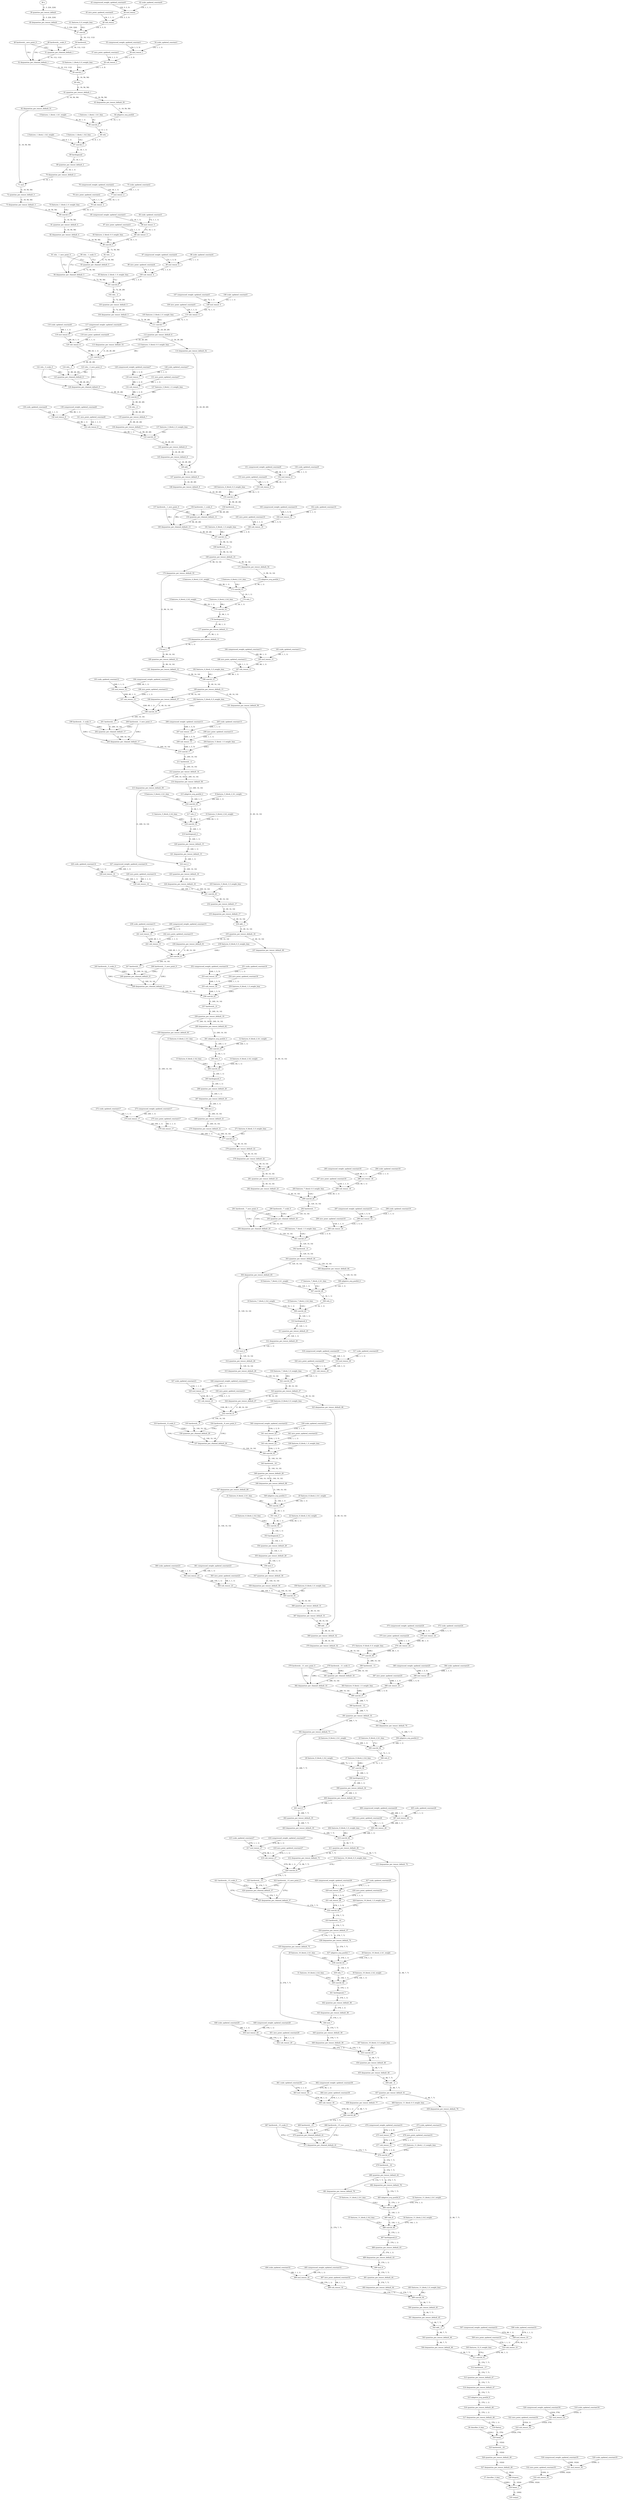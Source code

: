 strict digraph {
"0 features_1_block_1_fc1_weight" [id=0, type="get_attr"];
"1 features_1_block_1_fc1_bias" [id=1, type="get_attr"];
"2 features_1_block_1_fc2_weight" [id=2, type="get_attr"];
"3 features_1_block_1_fc2_bias" [id=3, type="get_attr"];
"4 features_4_block_2_fc1_weight" [id=4, type="get_attr"];
"5 features_4_block_2_fc1_bias" [id=5, type="get_attr"];
"6 features_4_block_2_fc2_weight" [id=6, type="get_attr"];
"7 features_4_block_2_fc2_bias" [id=7, type="get_attr"];
"8 features_5_block_2_fc1_weight" [id=8, type="get_attr"];
"9 features_5_block_2_fc1_bias" [id=9, type="get_attr"];
"10 features_5_block_2_fc2_weight" [id=10, type="get_attr"];
"11 features_5_block_2_fc2_bias" [id=11, type="get_attr"];
"12 features_6_block_2_fc1_weight" [id=12, type="get_attr"];
"13 features_6_block_2_fc1_bias" [id=13, type="get_attr"];
"14 features_6_block_2_fc2_weight" [id=14, type="get_attr"];
"15 features_6_block_2_fc2_bias" [id=15, type="get_attr"];
"16 features_7_block_2_fc1_weight" [id=16, type="get_attr"];
"17 features_7_block_2_fc1_bias" [id=17, type="get_attr"];
"18 features_7_block_2_fc2_weight" [id=18, type="get_attr"];
"19 features_7_block_2_fc2_bias" [id=19, type="get_attr"];
"20 features_8_block_2_fc1_weight" [id=20, type="get_attr"];
"21 features_8_block_2_fc1_bias" [id=21, type="get_attr"];
"22 features_8_block_2_fc2_weight" [id=22, type="get_attr"];
"23 features_8_block_2_fc2_bias" [id=23, type="get_attr"];
"24 features_9_block_2_fc1_weight" [id=24, type="get_attr"];
"25 features_9_block_2_fc1_bias" [id=25, type="get_attr"];
"26 features_9_block_2_fc2_weight" [id=26, type="get_attr"];
"27 features_9_block_2_fc2_bias" [id=27, type="get_attr"];
"28 features_10_block_2_fc1_weight" [id=28, type="get_attr"];
"29 features_10_block_2_fc1_bias" [id=29, type="get_attr"];
"30 features_10_block_2_fc2_weight" [id=30, type="get_attr"];
"31 features_10_block_2_fc2_bias" [id=31, type="get_attr"];
"32 features_11_block_2_fc1_weight" [id=32, type="get_attr"];
"33 features_11_block_2_fc1_bias" [id=33, type="get_attr"];
"34 features_11_block_2_fc2_weight" [id=34, type="get_attr"];
"35 features_11_block_2_fc2_bias" [id=35, type="get_attr"];
"36 classifier_0_bias" [id=36, type="get_attr"];
"37 classifier_3_bias" [id=37, type="get_attr"];
"38 x" [id=38, type=input];
"39 quantize_per_tensor_default" [id=39, type="quantize_per_tensor"];
"40 dequantize_per_tensor_default" [id=40, type="dequantize_per_tensor"];
"41 features_0_0_weight_bias" [id=41, type="get_attr"];
"42 scale_updated_constant0" [id=42, type="get_attr"];
"43 compressed_weight_updated_constant0" [id=43, type="get_attr"];
"44 mul_tensor" [id=44, type=mul];
"45 zero_point_updated_constant0" [id=45, type="get_attr"];
"46 sub_tensor" [id=46, type=sub];
"47 conv2d" [id=47, type=conv2d];
"48 hardswish__scale_0" [id=48, type="get_attr"];
"49 hardswish__zero_point_0" [id=49, type="get_attr"];
"50 hardswish_" [id=50, type="hardswish_"];
"51 quantize_per_channel_default_1" [id=51, type="quantize_per_channel"];
"52 dequantize_per_channel_default_1" [id=52, type="dequantize_per_channel"];
"53 features_1_block_0_0_weight_bias" [id=53, type="get_attr"];
"54 scale_updated_constant1" [id=54, type="get_attr"];
"55 compressed_weight_updated_constant1" [id=55, type="get_attr"];
"56 mul_tensor_1" [id=56, type=mul];
"57 zero_point_updated_constant1" [id=57, type="get_attr"];
"58 sub_tensor_1" [id=58, type=sub];
"59 conv2d_1" [id=59, type=conv2d];
"60 relu_" [id=60, type="relu_"];
"61 quantize_per_tensor_default_1" [id=61, type="quantize_per_tensor"];
"62 dequantize_per_tensor_default_51" [id=62, type="dequantize_per_tensor"];
"63 dequantize_per_tensor_default_50" [id=63, type="dequantize_per_tensor"];
"64 adaptive_avg_pool2d" [id=64, type="adaptive_avg_pool2d"];
"65 conv2d_2" [id=65, type=conv2d];
"66 relu" [id=66, type=relu];
"67 conv2d_3" [id=67, type=conv2d];
"68 hardsigmoid" [id=68, type=hardsigmoid];
"69 quantize_per_tensor_default_2" [id=69, type="quantize_per_tensor"];
"70 dequantize_per_tensor_default_2" [id=70, type="dequantize_per_tensor"];
"71 mul" [id=71, type=mul];
"72 quantize_per_tensor_default_3" [id=72, type="quantize_per_tensor"];
"73 dequantize_per_tensor_default_3" [id=73, type="dequantize_per_tensor"];
"74 features_1_block_2_0_weight_bias" [id=74, type="get_attr"];
"75 scale_updated_constant2" [id=75, type="get_attr"];
"76 compressed_weight_updated_constant2" [id=76, type="get_attr"];
"77 mul_tensor_2" [id=77, type=mul];
"78 zero_point_updated_constant2" [id=78, type="get_attr"];
"79 sub_tensor_2" [id=79, type=sub];
"80 conv2d_4" [id=80, type=conv2d];
"81 quantize_per_tensor_default_4" [id=81, type="quantize_per_tensor"];
"82 dequantize_per_tensor_default_4" [id=82, type="dequantize_per_tensor"];
"83 features_2_block_0_0_weight_bias" [id=83, type="get_attr"];
"84 scale_updated_constant3" [id=84, type="get_attr"];
"85 compressed_weight_updated_constant3" [id=85, type="get_attr"];
"86 mul_tensor_3" [id=86, type=mul];
"87 zero_point_updated_constant3" [id=87, type="get_attr"];
"88 sub_tensor_3" [id=88, type=sub];
"89 conv2d_5" [id=89, type=conv2d];
"90 relu__1_scale_0" [id=90, type="get_attr"];
"91 relu__1_zero_point_0" [id=91, type="get_attr"];
"92 relu__1" [id=92, type="relu_"];
"93 quantize_per_channel_default_5" [id=93, type="quantize_per_channel"];
"94 dequantize_per_channel_default_5" [id=94, type="dequantize_per_channel"];
"95 features_2_block_1_0_weight_bias" [id=95, type="get_attr"];
"96 scale_updated_constant4" [id=96, type="get_attr"];
"97 compressed_weight_updated_constant4" [id=97, type="get_attr"];
"98 mul_tensor_4" [id=98, type=mul];
"99 zero_point_updated_constant4" [id=99, type="get_attr"];
"100 sub_tensor_4" [id=100, type=sub];
"101 conv2d_6" [id=101, type=conv2d];
"102 relu__2" [id=102, type="relu_"];
"103 quantize_per_tensor_default_5" [id=103, type="quantize_per_tensor"];
"104 dequantize_per_tensor_default_5" [id=104, type="dequantize_per_tensor"];
"105 features_2_block_2_0_weight_bias" [id=105, type="get_attr"];
"106 scale_updated_constant5" [id=106, type="get_attr"];
"107 compressed_weight_updated_constant5" [id=107, type="get_attr"];
"108 mul_tensor_5" [id=108, type=mul];
"109 zero_point_updated_constant5" [id=109, type="get_attr"];
"110 sub_tensor_5" [id=110, type=sub];
"111 conv2d_7" [id=111, type=conv2d];
"112 quantize_per_tensor_default_6" [id=112, type="quantize_per_tensor"];
"113 dequantize_per_tensor_default_53" [id=113, type="dequantize_per_tensor"];
"114 dequantize_per_tensor_default_52" [id=114, type="dequantize_per_tensor"];
"115 features_3_block_0_0_weight_bias" [id=115, type="get_attr"];
"116 scale_updated_constant6" [id=116, type="get_attr"];
"117 compressed_weight_updated_constant6" [id=117, type="get_attr"];
"118 mul_tensor_6" [id=118, type=mul];
"119 zero_point_updated_constant6" [id=119, type="get_attr"];
"120 sub_tensor_6" [id=120, type=sub];
"121 conv2d_8" [id=121, type=conv2d];
"122 relu__3_scale_0" [id=122, type="get_attr"];
"123 relu__3_zero_point_0" [id=123, type="get_attr"];
"124 relu__3" [id=124, type="relu_"];
"125 quantize_per_channel_default_9" [id=125, type="quantize_per_channel"];
"126 dequantize_per_channel_default_9" [id=126, type="dequantize_per_channel"];
"127 features_3_block_1_0_weight_bias" [id=127, type="get_attr"];
"128 scale_updated_constant7" [id=128, type="get_attr"];
"129 compressed_weight_updated_constant7" [id=129, type="get_attr"];
"130 mul_tensor_7" [id=130, type=mul];
"131 zero_point_updated_constant7" [id=131, type="get_attr"];
"132 sub_tensor_7" [id=132, type=sub];
"133 conv2d_9" [id=133, type=conv2d];
"134 relu__4" [id=134, type="relu_"];
"135 quantize_per_tensor_default_7" [id=135, type="quantize_per_tensor"];
"136 dequantize_per_tensor_default_7" [id=136, type="dequantize_per_tensor"];
"137 features_3_block_2_0_weight_bias" [id=137, type="get_attr"];
"138 scale_updated_constant8" [id=138, type="get_attr"];
"139 compressed_weight_updated_constant8" [id=139, type="get_attr"];
"140 mul_tensor_8" [id=140, type=mul];
"141 zero_point_updated_constant8" [id=141, type="get_attr"];
"142 sub_tensor_8" [id=142, type=sub];
"143 conv2d_10" [id=143, type=conv2d];
"144 quantize_per_tensor_default_8" [id=144, type="quantize_per_tensor"];
"145 dequantize_per_tensor_default_8" [id=145, type="dequantize_per_tensor"];
"146 add_" [id=146, type="add_"];
"147 quantize_per_tensor_default_9" [id=147, type="quantize_per_tensor"];
"148 dequantize_per_tensor_default_9" [id=148, type="dequantize_per_tensor"];
"149 features_4_block_0_0_weight_bias" [id=149, type="get_attr"];
"150 scale_updated_constant9" [id=150, type="get_attr"];
"151 compressed_weight_updated_constant9" [id=151, type="get_attr"];
"152 mul_tensor_9" [id=152, type=mul];
"153 zero_point_updated_constant9" [id=153, type="get_attr"];
"154 sub_tensor_9" [id=154, type=sub];
"155 conv2d_11" [id=155, type=conv2d];
"156 hardswish__1_scale_0" [id=156, type="get_attr"];
"157 hardswish__1_zero_point_0" [id=157, type="get_attr"];
"158 hardswish__1" [id=158, type="hardswish_"];
"159 quantize_per_channel_default_13" [id=159, type="quantize_per_channel"];
"160 dequantize_per_channel_default_13" [id=160, type="dequantize_per_channel"];
"161 features_4_block_1_0_weight_bias" [id=161, type="get_attr"];
"162 scale_updated_constant10" [id=162, type="get_attr"];
"163 compressed_weight_updated_constant10" [id=163, type="get_attr"];
"164 mul_tensor_10" [id=164, type=mul];
"165 zero_point_updated_constant10" [id=165, type="get_attr"];
"166 sub_tensor_10" [id=166, type=sub];
"167 conv2d_12" [id=167, type=conv2d];
"168 hardswish__2" [id=168, type="hardswish_"];
"169 quantize_per_tensor_default_10" [id=169, type="quantize_per_tensor"];
"170 dequantize_per_tensor_default_55" [id=170, type="dequantize_per_tensor"];
"171 dequantize_per_tensor_default_54" [id=171, type="dequantize_per_tensor"];
"172 adaptive_avg_pool2d_1" [id=172, type="adaptive_avg_pool2d"];
"173 conv2d_13" [id=173, type=conv2d];
"174 relu_1" [id=174, type=relu];
"175 conv2d_14" [id=175, type=conv2d];
"176 hardsigmoid_1" [id=176, type=hardsigmoid];
"177 quantize_per_tensor_default_11" [id=177, type="quantize_per_tensor"];
"178 dequantize_per_tensor_default_11" [id=178, type="dequantize_per_tensor"];
"179 mul_1" [id=179, type=mul];
"180 quantize_per_tensor_default_12" [id=180, type="quantize_per_tensor"];
"181 dequantize_per_tensor_default_12" [id=181, type="dequantize_per_tensor"];
"182 features_4_block_3_0_weight_bias" [id=182, type="get_attr"];
"183 scale_updated_constant11" [id=183, type="get_attr"];
"184 compressed_weight_updated_constant11" [id=184, type="get_attr"];
"185 mul_tensor_11" [id=185, type=mul];
"186 zero_point_updated_constant11" [id=186, type="get_attr"];
"187 sub_tensor_11" [id=187, type=sub];
"188 conv2d_15" [id=188, type=conv2d];
"189 quantize_per_tensor_default_13" [id=189, type="quantize_per_tensor"];
"190 dequantize_per_tensor_default_57" [id=190, type="dequantize_per_tensor"];
"191 dequantize_per_tensor_default_56" [id=191, type="dequantize_per_tensor"];
"192 features_5_block_0_0_weight_bias" [id=192, type="get_attr"];
"193 scale_updated_constant12" [id=193, type="get_attr"];
"194 compressed_weight_updated_constant12" [id=194, type="get_attr"];
"195 mul_tensor_12" [id=195, type=mul];
"196 zero_point_updated_constant12" [id=196, type="get_attr"];
"197 sub_tensor_12" [id=197, type=sub];
"198 conv2d_16" [id=198, type=conv2d];
"199 hardswish__3_scale_0" [id=199, type="get_attr"];
"200 hardswish__3_zero_point_0" [id=200, type="get_attr"];
"201 hardswish__3" [id=201, type="hardswish_"];
"202 quantize_per_channel_default_17" [id=202, type="quantize_per_channel"];
"203 dequantize_per_channel_default_17" [id=203, type="dequantize_per_channel"];
"204 features_5_block_1_0_weight_bias" [id=204, type="get_attr"];
"205 scale_updated_constant13" [id=205, type="get_attr"];
"206 compressed_weight_updated_constant13" [id=206, type="get_attr"];
"207 mul_tensor_13" [id=207, type=mul];
"208 zero_point_updated_constant13" [id=208, type="get_attr"];
"209 sub_tensor_13" [id=209, type=sub];
"210 conv2d_17" [id=210, type=conv2d];
"211 hardswish__4" [id=211, type="hardswish_"];
"212 quantize_per_tensor_default_14" [id=212, type="quantize_per_tensor"];
"213 dequantize_per_tensor_default_59" [id=213, type="dequantize_per_tensor"];
"214 dequantize_per_tensor_default_58" [id=214, type="dequantize_per_tensor"];
"215 adaptive_avg_pool2d_2" [id=215, type="adaptive_avg_pool2d"];
"216 conv2d_18" [id=216, type=conv2d];
"217 relu_2" [id=217, type=relu];
"218 conv2d_19" [id=218, type=conv2d];
"219 hardsigmoid_2" [id=219, type=hardsigmoid];
"220 quantize_per_tensor_default_15" [id=220, type="quantize_per_tensor"];
"221 dequantize_per_tensor_default_15" [id=221, type="dequantize_per_tensor"];
"222 mul_2" [id=222, type=mul];
"223 quantize_per_tensor_default_16" [id=223, type="quantize_per_tensor"];
"224 dequantize_per_tensor_default_16" [id=224, type="dequantize_per_tensor"];
"225 features_5_block_3_0_weight_bias" [id=225, type="get_attr"];
"226 scale_updated_constant14" [id=226, type="get_attr"];
"227 compressed_weight_updated_constant14" [id=227, type="get_attr"];
"228 mul_tensor_14" [id=228, type=mul];
"229 zero_point_updated_constant14" [id=229, type="get_attr"];
"230 sub_tensor_14" [id=230, type=sub];
"231 conv2d_20" [id=231, type=conv2d];
"232 quantize_per_tensor_default_17" [id=232, type="quantize_per_tensor"];
"233 dequantize_per_tensor_default_17" [id=233, type="dequantize_per_tensor"];
"234 add__1" [id=234, type="add_"];
"235 quantize_per_tensor_default_18" [id=235, type="quantize_per_tensor"];
"236 dequantize_per_tensor_default_61" [id=236, type="dequantize_per_tensor"];
"237 dequantize_per_tensor_default_60" [id=237, type="dequantize_per_tensor"];
"238 features_6_block_0_0_weight_bias" [id=238, type="get_attr"];
"239 scale_updated_constant15" [id=239, type="get_attr"];
"240 compressed_weight_updated_constant15" [id=240, type="get_attr"];
"241 mul_tensor_15" [id=241, type=mul];
"242 zero_point_updated_constant15" [id=242, type="get_attr"];
"243 sub_tensor_15" [id=243, type=sub];
"244 conv2d_21" [id=244, type=conv2d];
"245 hardswish__5_scale_0" [id=245, type="get_attr"];
"246 hardswish__5_zero_point_0" [id=246, type="get_attr"];
"247 hardswish__5" [id=247, type="hardswish_"];
"248 quantize_per_channel_default_21" [id=248, type="quantize_per_channel"];
"249 dequantize_per_channel_default_21" [id=249, type="dequantize_per_channel"];
"250 features_6_block_1_0_weight_bias" [id=250, type="get_attr"];
"251 scale_updated_constant16" [id=251, type="get_attr"];
"252 compressed_weight_updated_constant16" [id=252, type="get_attr"];
"253 mul_tensor_16" [id=253, type=mul];
"254 zero_point_updated_constant16" [id=254, type="get_attr"];
"255 sub_tensor_16" [id=255, type=sub];
"256 conv2d_22" [id=256, type=conv2d];
"257 hardswish__6" [id=257, type="hardswish_"];
"258 quantize_per_tensor_default_19" [id=258, type="quantize_per_tensor"];
"259 dequantize_per_tensor_default_63" [id=259, type="dequantize_per_tensor"];
"260 dequantize_per_tensor_default_62" [id=260, type="dequantize_per_tensor"];
"261 adaptive_avg_pool2d_3" [id=261, type="adaptive_avg_pool2d"];
"262 conv2d_23" [id=262, type=conv2d];
"263 relu_3" [id=263, type=relu];
"264 conv2d_24" [id=264, type=conv2d];
"265 hardsigmoid_3" [id=265, type=hardsigmoid];
"266 quantize_per_tensor_default_20" [id=266, type="quantize_per_tensor"];
"267 dequantize_per_tensor_default_20" [id=267, type="dequantize_per_tensor"];
"268 mul_3" [id=268, type=mul];
"269 quantize_per_tensor_default_21" [id=269, type="quantize_per_tensor"];
"270 dequantize_per_tensor_default_21" [id=270, type="dequantize_per_tensor"];
"271 features_6_block_3_0_weight_bias" [id=271, type="get_attr"];
"272 scale_updated_constant17" [id=272, type="get_attr"];
"273 compressed_weight_updated_constant17" [id=273, type="get_attr"];
"274 mul_tensor_17" [id=274, type=mul];
"275 zero_point_updated_constant17" [id=275, type="get_attr"];
"276 sub_tensor_17" [id=276, type=sub];
"277 conv2d_25" [id=277, type=conv2d];
"278 quantize_per_tensor_default_22" [id=278, type="quantize_per_tensor"];
"279 dequantize_per_tensor_default_22" [id=279, type="dequantize_per_tensor"];
"280 add__2" [id=280, type="add_"];
"281 quantize_per_tensor_default_23" [id=281, type="quantize_per_tensor"];
"282 dequantize_per_tensor_default_23" [id=282, type="dequantize_per_tensor"];
"283 features_7_block_0_0_weight_bias" [id=283, type="get_attr"];
"284 scale_updated_constant18" [id=284, type="get_attr"];
"285 compressed_weight_updated_constant18" [id=285, type="get_attr"];
"286 mul_tensor_18" [id=286, type=mul];
"287 zero_point_updated_constant18" [id=287, type="get_attr"];
"288 sub_tensor_18" [id=288, type=sub];
"289 conv2d_26" [id=289, type=conv2d];
"290 hardswish__7_scale_0" [id=290, type="get_attr"];
"291 hardswish__7_zero_point_0" [id=291, type="get_attr"];
"292 hardswish__7" [id=292, type="hardswish_"];
"293 quantize_per_channel_default_25" [id=293, type="quantize_per_channel"];
"294 dequantize_per_channel_default_25" [id=294, type="dequantize_per_channel"];
"295 features_7_block_1_0_weight_bias" [id=295, type="get_attr"];
"296 scale_updated_constant19" [id=296, type="get_attr"];
"297 compressed_weight_updated_constant19" [id=297, type="get_attr"];
"298 mul_tensor_19" [id=298, type=mul];
"299 zero_point_updated_constant19" [id=299, type="get_attr"];
"300 sub_tensor_19" [id=300, type=sub];
"301 conv2d_27" [id=301, type=conv2d];
"302 hardswish__8" [id=302, type="hardswish_"];
"303 quantize_per_tensor_default_24" [id=303, type="quantize_per_tensor"];
"304 dequantize_per_tensor_default_65" [id=304, type="dequantize_per_tensor"];
"305 dequantize_per_tensor_default_64" [id=305, type="dequantize_per_tensor"];
"306 adaptive_avg_pool2d_4" [id=306, type="adaptive_avg_pool2d"];
"307 conv2d_28" [id=307, type=conv2d];
"308 relu_4" [id=308, type=relu];
"309 conv2d_29" [id=309, type=conv2d];
"310 hardsigmoid_4" [id=310, type=hardsigmoid];
"311 quantize_per_tensor_default_25" [id=311, type="quantize_per_tensor"];
"312 dequantize_per_tensor_default_25" [id=312, type="dequantize_per_tensor"];
"313 mul_4" [id=313, type=mul];
"314 quantize_per_tensor_default_26" [id=314, type="quantize_per_tensor"];
"315 dequantize_per_tensor_default_26" [id=315, type="dequantize_per_tensor"];
"316 features_7_block_3_0_weight_bias" [id=316, type="get_attr"];
"317 scale_updated_constant20" [id=317, type="get_attr"];
"318 compressed_weight_updated_constant20" [id=318, type="get_attr"];
"319 mul_tensor_20" [id=319, type=mul];
"320 zero_point_updated_constant20" [id=320, type="get_attr"];
"321 sub_tensor_20" [id=321, type=sub];
"322 conv2d_30" [id=322, type=conv2d];
"323 quantize_per_tensor_default_27" [id=323, type="quantize_per_tensor"];
"324 dequantize_per_tensor_default_67" [id=324, type="dequantize_per_tensor"];
"325 dequantize_per_tensor_default_66" [id=325, type="dequantize_per_tensor"];
"326 features_8_block_0_0_weight_bias" [id=326, type="get_attr"];
"327 scale_updated_constant21" [id=327, type="get_attr"];
"328 compressed_weight_updated_constant21" [id=328, type="get_attr"];
"329 mul_tensor_21" [id=329, type=mul];
"330 zero_point_updated_constant21" [id=330, type="get_attr"];
"331 sub_tensor_21" [id=331, type=sub];
"332 conv2d_31" [id=332, type=conv2d];
"333 hardswish__9_scale_0" [id=333, type="get_attr"];
"334 hardswish__9_zero_point_0" [id=334, type="get_attr"];
"335 hardswish__9" [id=335, type="hardswish_"];
"336 quantize_per_channel_default_29" [id=336, type="quantize_per_channel"];
"337 dequantize_per_channel_default_29" [id=337, type="dequantize_per_channel"];
"338 features_8_block_1_0_weight_bias" [id=338, type="get_attr"];
"339 scale_updated_constant22" [id=339, type="get_attr"];
"340 compressed_weight_updated_constant22" [id=340, type="get_attr"];
"341 mul_tensor_22" [id=341, type=mul];
"342 zero_point_updated_constant22" [id=342, type="get_attr"];
"343 sub_tensor_22" [id=343, type=sub];
"344 conv2d_32" [id=344, type=conv2d];
"345 hardswish__10" [id=345, type="hardswish_"];
"346 quantize_per_tensor_default_28" [id=346, type="quantize_per_tensor"];
"347 dequantize_per_tensor_default_69" [id=347, type="dequantize_per_tensor"];
"348 dequantize_per_tensor_default_68" [id=348, type="dequantize_per_tensor"];
"349 adaptive_avg_pool2d_5" [id=349, type="adaptive_avg_pool2d"];
"350 conv2d_33" [id=350, type=conv2d];
"351 relu_5" [id=351, type=relu];
"352 conv2d_34" [id=352, type=conv2d];
"353 hardsigmoid_5" [id=353, type=hardsigmoid];
"354 quantize_per_tensor_default_29" [id=354, type="quantize_per_tensor"];
"355 dequantize_per_tensor_default_29" [id=355, type="dequantize_per_tensor"];
"356 mul_5" [id=356, type=mul];
"357 quantize_per_tensor_default_30" [id=357, type="quantize_per_tensor"];
"358 dequantize_per_tensor_default_30" [id=358, type="dequantize_per_tensor"];
"359 features_8_block_3_0_weight_bias" [id=359, type="get_attr"];
"360 scale_updated_constant23" [id=360, type="get_attr"];
"361 compressed_weight_updated_constant23" [id=361, type="get_attr"];
"362 mul_tensor_23" [id=362, type=mul];
"363 zero_point_updated_constant23" [id=363, type="get_attr"];
"364 sub_tensor_23" [id=364, type=sub];
"365 conv2d_35" [id=365, type=conv2d];
"366 quantize_per_tensor_default_31" [id=366, type="quantize_per_tensor"];
"367 dequantize_per_tensor_default_31" [id=367, type="dequantize_per_tensor"];
"368 add__3" [id=368, type="add_"];
"369 quantize_per_tensor_default_32" [id=369, type="quantize_per_tensor"];
"370 dequantize_per_tensor_default_32" [id=370, type="dequantize_per_tensor"];
"371 features_9_block_0_0_weight_bias" [id=371, type="get_attr"];
"372 scale_updated_constant24" [id=372, type="get_attr"];
"373 compressed_weight_updated_constant24" [id=373, type="get_attr"];
"374 mul_tensor_24" [id=374, type=mul];
"375 zero_point_updated_constant24" [id=375, type="get_attr"];
"376 sub_tensor_24" [id=376, type=sub];
"377 conv2d_36" [id=377, type=conv2d];
"378 hardswish__11_scale_0" [id=378, type="get_attr"];
"379 hardswish__11_zero_point_0" [id=379, type="get_attr"];
"380 hardswish__11" [id=380, type="hardswish_"];
"381 quantize_per_channel_default_33" [id=381, type="quantize_per_channel"];
"382 dequantize_per_channel_default_33" [id=382, type="dequantize_per_channel"];
"383 features_9_block_1_0_weight_bias" [id=383, type="get_attr"];
"384 scale_updated_constant25" [id=384, type="get_attr"];
"385 compressed_weight_updated_constant25" [id=385, type="get_attr"];
"386 mul_tensor_25" [id=386, type=mul];
"387 zero_point_updated_constant25" [id=387, type="get_attr"];
"388 sub_tensor_25" [id=388, type=sub];
"389 conv2d_37" [id=389, type=conv2d];
"390 hardswish__12" [id=390, type="hardswish_"];
"391 quantize_per_tensor_default_33" [id=391, type="quantize_per_tensor"];
"392 dequantize_per_tensor_default_71" [id=392, type="dequantize_per_tensor"];
"393 dequantize_per_tensor_default_70" [id=393, type="dequantize_per_tensor"];
"394 adaptive_avg_pool2d_6" [id=394, type="adaptive_avg_pool2d"];
"395 conv2d_38" [id=395, type=conv2d];
"396 relu_6" [id=396, type=relu];
"397 conv2d_39" [id=397, type=conv2d];
"398 hardsigmoid_6" [id=398, type=hardsigmoid];
"399 quantize_per_tensor_default_34" [id=399, type="quantize_per_tensor"];
"400 dequantize_per_tensor_default_34" [id=400, type="dequantize_per_tensor"];
"401 mul_6" [id=401, type=mul];
"402 quantize_per_tensor_default_35" [id=402, type="quantize_per_tensor"];
"403 dequantize_per_tensor_default_35" [id=403, type="dequantize_per_tensor"];
"404 features_9_block_3_0_weight_bias" [id=404, type="get_attr"];
"405 scale_updated_constant26" [id=405, type="get_attr"];
"406 compressed_weight_updated_constant26" [id=406, type="get_attr"];
"407 mul_tensor_26" [id=407, type=mul];
"408 zero_point_updated_constant26" [id=408, type="get_attr"];
"409 sub_tensor_26" [id=409, type=sub];
"410 conv2d_40" [id=410, type=conv2d];
"411 quantize_per_tensor_default_36" [id=411, type="quantize_per_tensor"];
"412 dequantize_per_tensor_default_73" [id=412, type="dequantize_per_tensor"];
"413 dequantize_per_tensor_default_72" [id=413, type="dequantize_per_tensor"];
"414 features_10_block_0_0_weight_bias" [id=414, type="get_attr"];
"415 scale_updated_constant27" [id=415, type="get_attr"];
"416 compressed_weight_updated_constant27" [id=416, type="get_attr"];
"417 mul_tensor_27" [id=417, type=mul];
"418 zero_point_updated_constant27" [id=418, type="get_attr"];
"419 sub_tensor_27" [id=419, type=sub];
"420 conv2d_41" [id=420, type=conv2d];
"421 hardswish__13_scale_0" [id=421, type="get_attr"];
"422 hardswish__13_zero_point_0" [id=422, type="get_attr"];
"423 hardswish__13" [id=423, type="hardswish_"];
"424 quantize_per_channel_default_37" [id=424, type="quantize_per_channel"];
"425 dequantize_per_channel_default_37" [id=425, type="dequantize_per_channel"];
"426 features_10_block_1_0_weight_bias" [id=426, type="get_attr"];
"427 scale_updated_constant28" [id=427, type="get_attr"];
"428 compressed_weight_updated_constant28" [id=428, type="get_attr"];
"429 mul_tensor_28" [id=429, type=mul];
"430 zero_point_updated_constant28" [id=430, type="get_attr"];
"431 sub_tensor_28" [id=431, type=sub];
"432 conv2d_42" [id=432, type=conv2d];
"433 hardswish__14" [id=433, type="hardswish_"];
"434 quantize_per_tensor_default_37" [id=434, type="quantize_per_tensor"];
"435 dequantize_per_tensor_default_75" [id=435, type="dequantize_per_tensor"];
"436 dequantize_per_tensor_default_74" [id=436, type="dequantize_per_tensor"];
"437 adaptive_avg_pool2d_7" [id=437, type="adaptive_avg_pool2d"];
"438 conv2d_43" [id=438, type=conv2d];
"439 relu_7" [id=439, type=relu];
"440 conv2d_44" [id=440, type=conv2d];
"441 hardsigmoid_7" [id=441, type=hardsigmoid];
"442 quantize_per_tensor_default_38" [id=442, type="quantize_per_tensor"];
"443 dequantize_per_tensor_default_38" [id=443, type="dequantize_per_tensor"];
"444 mul_7" [id=444, type=mul];
"445 quantize_per_tensor_default_39" [id=445, type="quantize_per_tensor"];
"446 dequantize_per_tensor_default_39" [id=446, type="dequantize_per_tensor"];
"447 features_10_block_3_0_weight_bias" [id=447, type="get_attr"];
"448 scale_updated_constant29" [id=448, type="get_attr"];
"449 compressed_weight_updated_constant29" [id=449, type="get_attr"];
"450 mul_tensor_29" [id=450, type=mul];
"451 zero_point_updated_constant29" [id=451, type="get_attr"];
"452 sub_tensor_29" [id=452, type=sub];
"453 conv2d_45" [id=453, type=conv2d];
"454 quantize_per_tensor_default_40" [id=454, type="quantize_per_tensor"];
"455 dequantize_per_tensor_default_40" [id=455, type="dequantize_per_tensor"];
"456 add__4" [id=456, type="add_"];
"457 quantize_per_tensor_default_41" [id=457, type="quantize_per_tensor"];
"458 dequantize_per_tensor_default_77" [id=458, type="dequantize_per_tensor"];
"459 dequantize_per_tensor_default_76" [id=459, type="dequantize_per_tensor"];
"460 features_11_block_0_0_weight_bias" [id=460, type="get_attr"];
"461 scale_updated_constant30" [id=461, type="get_attr"];
"462 compressed_weight_updated_constant30" [id=462, type="get_attr"];
"463 mul_tensor_30" [id=463, type=mul];
"464 zero_point_updated_constant30" [id=464, type="get_attr"];
"465 sub_tensor_30" [id=465, type=sub];
"466 conv2d_46" [id=466, type=conv2d];
"467 hardswish__15_scale_0" [id=467, type="get_attr"];
"468 hardswish__15_zero_point_0" [id=468, type="get_attr"];
"469 hardswish__15" [id=469, type="hardswish_"];
"470 quantize_per_channel_default_41" [id=470, type="quantize_per_channel"];
"471 dequantize_per_channel_default_41" [id=471, type="dequantize_per_channel"];
"472 features_11_block_1_0_weight_bias" [id=472, type="get_attr"];
"473 scale_updated_constant31" [id=473, type="get_attr"];
"474 compressed_weight_updated_constant31" [id=474, type="get_attr"];
"475 mul_tensor_31" [id=475, type=mul];
"476 zero_point_updated_constant31" [id=476, type="get_attr"];
"477 sub_tensor_31" [id=477, type=sub];
"478 conv2d_47" [id=478, type=conv2d];
"479 hardswish__16" [id=479, type="hardswish_"];
"480 quantize_per_tensor_default_42" [id=480, type="quantize_per_tensor"];
"481 dequantize_per_tensor_default_79" [id=481, type="dequantize_per_tensor"];
"482 dequantize_per_tensor_default_78" [id=482, type="dequantize_per_tensor"];
"483 adaptive_avg_pool2d_8" [id=483, type="adaptive_avg_pool2d"];
"484 conv2d_48" [id=484, type=conv2d];
"485 relu_8" [id=485, type=relu];
"486 conv2d_49" [id=486, type=conv2d];
"487 hardsigmoid_8" [id=487, type=hardsigmoid];
"488 quantize_per_tensor_default_43" [id=488, type="quantize_per_tensor"];
"489 dequantize_per_tensor_default_43" [id=489, type="dequantize_per_tensor"];
"490 mul_8" [id=490, type=mul];
"491 quantize_per_tensor_default_44" [id=491, type="quantize_per_tensor"];
"492 dequantize_per_tensor_default_44" [id=492, type="dequantize_per_tensor"];
"493 features_11_block_3_0_weight_bias" [id=493, type="get_attr"];
"494 scale_updated_constant32" [id=494, type="get_attr"];
"495 compressed_weight_updated_constant32" [id=495, type="get_attr"];
"496 mul_tensor_32" [id=496, type=mul];
"497 zero_point_updated_constant32" [id=497, type="get_attr"];
"498 sub_tensor_32" [id=498, type=sub];
"499 conv2d_50" [id=499, type=conv2d];
"500 quantize_per_tensor_default_45" [id=500, type="quantize_per_tensor"];
"501 dequantize_per_tensor_default_45" [id=501, type="dequantize_per_tensor"];
"502 add__5" [id=502, type="add_"];
"503 quantize_per_tensor_default_46" [id=503, type="quantize_per_tensor"];
"504 dequantize_per_tensor_default_46" [id=504, type="dequantize_per_tensor"];
"505 features_12_0_weight_bias" [id=505, type="get_attr"];
"506 scale_updated_constant33" [id=506, type="get_attr"];
"507 compressed_weight_updated_constant33" [id=507, type="get_attr"];
"508 mul_tensor_33" [id=508, type=mul];
"509 zero_point_updated_constant33" [id=509, type="get_attr"];
"510 sub_tensor_33" [id=510, type=sub];
"511 conv2d_51" [id=511, type=conv2d];
"512 hardswish__17" [id=512, type="hardswish_"];
"513 quantize_per_tensor_default_47" [id=513, type="quantize_per_tensor"];
"514 dequantize_per_tensor_default_47" [id=514, type="dequantize_per_tensor"];
"515 adaptive_avg_pool2d_9" [id=515, type="adaptive_avg_pool2d"];
"516 quantize_per_tensor_default_48" [id=516, type="quantize_per_tensor"];
"517 dequantize_per_tensor_default_48" [id=517, type="dequantize_per_tensor"];
"518 flatten" [id=518, type=flatten];
"519 scale_updated_constant34" [id=519, type="get_attr"];
"520 compressed_weight_updated_constant34" [id=520, type="get_attr"];
"521 mul_tensor_34" [id=521, type=mul];
"522 zero_point_updated_constant34" [id=522, type="get_attr"];
"523 sub_tensor_34" [id=523, type=sub];
"524 linear" [id=524, type=linear];
"525 hardswish__18" [id=525, type="hardswish_"];
"526 quantize_per_tensor_default_49" [id=526, type="quantize_per_tensor"];
"527 dequantize_per_tensor_default_49" [id=527, type="dequantize_per_tensor"];
"528 dropout_" [id=528, type="dropout_"];
"529 scale_updated_constant35" [id=529, type="get_attr"];
"530 compressed_weight_updated_constant35" [id=530, type="get_attr"];
"531 mul_tensor_35" [id=531, type=mul];
"532 zero_point_updated_constant35" [id=532, type="get_attr"];
"533 sub_tensor_35" [id=533, type=sub];
"534 linear_1" [id=534, type=linear];
"535 output" [id=535, type=output];
"0 features_1_block_1_fc1_weight" -> "65 conv2d_2" [style=solid, label="(8, 16, 1, 1)"];
"1 features_1_block_1_fc1_bias" -> "65 conv2d_2" [style=solid, label="(8,)"];
"2 features_1_block_1_fc2_weight" -> "67 conv2d_3" [style=solid, label="(16, 8, 1, 1)"];
"3 features_1_block_1_fc2_bias" -> "67 conv2d_3" [style=solid, label="(16,)"];
"4 features_4_block_2_fc1_weight" -> "173 conv2d_13" [style=solid, label="(24, 96, 1, 1)"];
"5 features_4_block_2_fc1_bias" -> "173 conv2d_13" [style=solid, label="(24,)"];
"6 features_4_block_2_fc2_weight" -> "175 conv2d_14" [style=solid, label="(96, 24, 1, 1)"];
"7 features_4_block_2_fc2_bias" -> "175 conv2d_14" [style=solid, label="(96,)"];
"8 features_5_block_2_fc1_weight" -> "216 conv2d_18" [style=solid, label="(64, 240, 1, 1)"];
"9 features_5_block_2_fc1_bias" -> "216 conv2d_18" [style=solid, label="(64,)"];
"10 features_5_block_2_fc2_weight" -> "218 conv2d_19" [style=solid, label="(240, 64, 1, 1)"];
"11 features_5_block_2_fc2_bias" -> "218 conv2d_19" [style=solid, label="(240,)"];
"12 features_6_block_2_fc1_weight" -> "262 conv2d_23" [style=solid, label="(64, 240, 1, 1)"];
"13 features_6_block_2_fc1_bias" -> "262 conv2d_23" [style=solid, label="(64,)"];
"14 features_6_block_2_fc2_weight" -> "264 conv2d_24" [style=solid, label="(240, 64, 1, 1)"];
"15 features_6_block_2_fc2_bias" -> "264 conv2d_24" [style=solid, label="(240,)"];
"16 features_7_block_2_fc1_weight" -> "307 conv2d_28" [style=solid, label="(32, 120, 1, 1)"];
"17 features_7_block_2_fc1_bias" -> "307 conv2d_28" [style=solid, label="(32,)"];
"18 features_7_block_2_fc2_weight" -> "309 conv2d_29" [style=solid, label="(120, 32, 1, 1)"];
"19 features_7_block_2_fc2_bias" -> "309 conv2d_29" [style=solid, label="(120,)"];
"20 features_8_block_2_fc1_weight" -> "350 conv2d_33" [style=solid, label="(40, 144, 1, 1)"];
"21 features_8_block_2_fc1_bias" -> "350 conv2d_33" [style=solid, label="(40,)"];
"22 features_8_block_2_fc2_weight" -> "352 conv2d_34" [style=solid, label="(144, 40, 1, 1)"];
"23 features_8_block_2_fc2_bias" -> "352 conv2d_34" [style=solid, label="(144,)"];
"24 features_9_block_2_fc1_weight" -> "395 conv2d_38" [style=solid, label="(72, 288, 1, 1)"];
"25 features_9_block_2_fc1_bias" -> "395 conv2d_38" [style=solid, label="(72,)"];
"26 features_9_block_2_fc2_weight" -> "397 conv2d_39" [style=solid, label="(288, 72, 1, 1)"];
"27 features_9_block_2_fc2_bias" -> "397 conv2d_39" [style=solid, label="(288,)"];
"28 features_10_block_2_fc1_weight" -> "438 conv2d_43" [style=solid, label="(144, 576, 1, 1)"];
"29 features_10_block_2_fc1_bias" -> "438 conv2d_43" [style=solid, label="(144,)"];
"30 features_10_block_2_fc2_weight" -> "440 conv2d_44" [style=solid, label="(576, 144, 1, 1)"];
"31 features_10_block_2_fc2_bias" -> "440 conv2d_44" [style=solid, label="(576,)"];
"32 features_11_block_2_fc1_weight" -> "484 conv2d_48" [style=solid, label="(144, 576, 1, 1)"];
"33 features_11_block_2_fc1_bias" -> "484 conv2d_48" [style=solid, label="(144,)"];
"34 features_11_block_2_fc2_weight" -> "486 conv2d_49" [style=solid, label="(576, 144, 1, 1)"];
"35 features_11_block_2_fc2_bias" -> "486 conv2d_49" [style=solid, label="(576,)"];
"36 classifier_0_bias" -> "524 linear" [style=solid, label="(1024,)"];
"37 classifier_3_bias" -> "534 linear_1" [style=solid, label="(1000,)"];
"38 x" -> "39 quantize_per_tensor_default" [style=solid, label="(1, 3, 224, 224)"];
"39 quantize_per_tensor_default" -> "40 dequantize_per_tensor_default" [style=solid, label="(1, 3, 224, 224)"];
"40 dequantize_per_tensor_default" -> "47 conv2d" [style=solid, label="(1, 3, 224, 224)"];
"41 features_0_0_weight_bias" -> "47 conv2d" [style=solid, label="(16,)"];
"42 scale_updated_constant0" -> "44 mul_tensor" [style=solid, label="(16, 1, 1, 1)"];
"43 compressed_weight_updated_constant0" -> "44 mul_tensor" [style=solid, label="(16, 3, 3, 3)"];
"44 mul_tensor" -> "46 sub_tensor" [style=solid, label="(16, 3, 3, 3)"];
"45 zero_point_updated_constant0" -> "46 sub_tensor" [style=solid, label="(16, 1, 1, 1)"];
"46 sub_tensor" -> "47 conv2d" [style=solid, label="(16, 3, 3, 3)"];
"47 conv2d" -> "50 hardswish_" [style=solid, label="(1, 16, 112, 112)"];
"48 hardswish__scale_0" -> "51 quantize_per_channel_default_1" [style=solid, label="(16,)"];
"48 hardswish__scale_0" -> "52 dequantize_per_channel_default_1" [style=solid, label="(16,)"];
"49 hardswish__zero_point_0" -> "51 quantize_per_channel_default_1" [style=solid, label="(16,)"];
"49 hardswish__zero_point_0" -> "52 dequantize_per_channel_default_1" [style=solid, label="(16,)"];
"50 hardswish_" -> "51 quantize_per_channel_default_1" [style=solid, label="(1, 16, 112, 112)"];
"51 quantize_per_channel_default_1" -> "52 dequantize_per_channel_default_1" [style=solid, label="(1, 16, 112, 112)"];
"52 dequantize_per_channel_default_1" -> "59 conv2d_1" [style=solid, label="(1, 16, 112, 112)"];
"53 features_1_block_0_0_weight_bias" -> "59 conv2d_1" [style=solid, label="(16,)"];
"54 scale_updated_constant1" -> "56 mul_tensor_1" [style=solid, label="(16, 1, 1, 1)"];
"55 compressed_weight_updated_constant1" -> "56 mul_tensor_1" [style=solid, label="(16, 1, 3, 3)"];
"56 mul_tensor_1" -> "58 sub_tensor_1" [style=solid, label="(16, 1, 3, 3)"];
"57 zero_point_updated_constant1" -> "58 sub_tensor_1" [style=solid, label="(16, 1, 1, 1)"];
"58 sub_tensor_1" -> "59 conv2d_1" [style=solid, label="(16, 1, 3, 3)"];
"59 conv2d_1" -> "60 relu_" [style=solid, label="(1, 16, 56, 56)"];
"60 relu_" -> "61 quantize_per_tensor_default_1" [style=solid, label="(1, 16, 56, 56)"];
"61 quantize_per_tensor_default_1" -> "62 dequantize_per_tensor_default_51" [style=solid, label="(1, 16, 56, 56)"];
"61 quantize_per_tensor_default_1" -> "63 dequantize_per_tensor_default_50" [style=solid, label="(1, 16, 56, 56)"];
"62 dequantize_per_tensor_default_51" -> "71 mul" [style=solid, label="(1, 16, 56, 56)"];
"63 dequantize_per_tensor_default_50" -> "64 adaptive_avg_pool2d" [style=solid, label="(1, 16, 56, 56)"];
"64 adaptive_avg_pool2d" -> "65 conv2d_2" [style=solid, label="(1, 16, 1, 1)"];
"65 conv2d_2" -> "66 relu" [style=solid, label="(1, 8, 1, 1)"];
"66 relu" -> "67 conv2d_3" [style=solid, label="(1, 8, 1, 1)"];
"67 conv2d_3" -> "68 hardsigmoid" [style=solid, label="(1, 16, 1, 1)"];
"68 hardsigmoid" -> "69 quantize_per_tensor_default_2" [style=solid, label="(1, 16, 1, 1)"];
"69 quantize_per_tensor_default_2" -> "70 dequantize_per_tensor_default_2" [style=solid, label="(1, 16, 1, 1)"];
"70 dequantize_per_tensor_default_2" -> "71 mul" [style=solid, label="(1, 16, 1, 1)"];
"71 mul" -> "72 quantize_per_tensor_default_3" [style=solid, label="(1, 16, 56, 56)"];
"72 quantize_per_tensor_default_3" -> "73 dequantize_per_tensor_default_3" [style=solid, label="(1, 16, 56, 56)"];
"73 dequantize_per_tensor_default_3" -> "80 conv2d_4" [style=solid, label="(1, 16, 56, 56)"];
"74 features_1_block_2_0_weight_bias" -> "80 conv2d_4" [style=solid, label="(16,)"];
"75 scale_updated_constant2" -> "77 mul_tensor_2" [style=solid, label="(16, 1, 1, 1)"];
"76 compressed_weight_updated_constant2" -> "77 mul_tensor_2" [style=solid, label="(16, 16, 1, 1)"];
"77 mul_tensor_2" -> "79 sub_tensor_2" [style=solid, label="(16, 16, 1, 1)"];
"78 zero_point_updated_constant2" -> "79 sub_tensor_2" [style=solid, label="(16, 1, 1, 1)"];
"79 sub_tensor_2" -> "80 conv2d_4" [style=solid, label="(16, 16, 1, 1)"];
"80 conv2d_4" -> "81 quantize_per_tensor_default_4" [style=solid, label="(1, 16, 56, 56)"];
"81 quantize_per_tensor_default_4" -> "82 dequantize_per_tensor_default_4" [style=solid, label="(1, 16, 56, 56)"];
"82 dequantize_per_tensor_default_4" -> "89 conv2d_5" [style=solid, label="(1, 16, 56, 56)"];
"83 features_2_block_0_0_weight_bias" -> "89 conv2d_5" [style=solid, label="(72,)"];
"84 scale_updated_constant3" -> "86 mul_tensor_3" [style=solid, label="(72, 1, 1, 1)"];
"85 compressed_weight_updated_constant3" -> "86 mul_tensor_3" [style=solid, label="(72, 16, 1, 1)"];
"86 mul_tensor_3" -> "88 sub_tensor_3" [style=solid, label="(72, 16, 1, 1)"];
"87 zero_point_updated_constant3" -> "88 sub_tensor_3" [style=solid, label="(72, 1, 1, 1)"];
"88 sub_tensor_3" -> "89 conv2d_5" [style=solid, label="(72, 16, 1, 1)"];
"89 conv2d_5" -> "92 relu__1" [style=solid, label="(1, 72, 56, 56)"];
"90 relu__1_scale_0" -> "93 quantize_per_channel_default_5" [style=solid, label="(72,)"];
"90 relu__1_scale_0" -> "94 dequantize_per_channel_default_5" [style=solid, label="(72,)"];
"91 relu__1_zero_point_0" -> "93 quantize_per_channel_default_5" [style=solid, label="(72,)"];
"91 relu__1_zero_point_0" -> "94 dequantize_per_channel_default_5" [style=solid, label="(72,)"];
"92 relu__1" -> "93 quantize_per_channel_default_5" [style=solid, label="(1, 72, 56, 56)"];
"93 quantize_per_channel_default_5" -> "94 dequantize_per_channel_default_5" [style=solid, label="(1, 72, 56, 56)"];
"94 dequantize_per_channel_default_5" -> "101 conv2d_6" [style=solid, label="(1, 72, 56, 56)"];
"95 features_2_block_1_0_weight_bias" -> "101 conv2d_6" [style=solid, label="(72,)"];
"96 scale_updated_constant4" -> "98 mul_tensor_4" [style=solid, label="(72, 1, 1, 1)"];
"97 compressed_weight_updated_constant4" -> "98 mul_tensor_4" [style=solid, label="(72, 1, 3, 3)"];
"98 mul_tensor_4" -> "100 sub_tensor_4" [style=solid, label="(72, 1, 3, 3)"];
"99 zero_point_updated_constant4" -> "100 sub_tensor_4" [style=solid, label="(72, 1, 1, 1)"];
"100 sub_tensor_4" -> "101 conv2d_6" [style=solid, label="(72, 1, 3, 3)"];
"101 conv2d_6" -> "102 relu__2" [style=solid, label="(1, 72, 28, 28)"];
"102 relu__2" -> "103 quantize_per_tensor_default_5" [style=solid, label="(1, 72, 28, 28)"];
"103 quantize_per_tensor_default_5" -> "104 dequantize_per_tensor_default_5" [style=solid, label="(1, 72, 28, 28)"];
"104 dequantize_per_tensor_default_5" -> "111 conv2d_7" [style=solid, label="(1, 72, 28, 28)"];
"105 features_2_block_2_0_weight_bias" -> "111 conv2d_7" [style=solid, label="(24,)"];
"106 scale_updated_constant5" -> "108 mul_tensor_5" [style=solid, label="(24, 1, 1, 1)"];
"107 compressed_weight_updated_constant5" -> "108 mul_tensor_5" [style=solid, label="(24, 72, 1, 1)"];
"108 mul_tensor_5" -> "110 sub_tensor_5" [style=solid, label="(24, 72, 1, 1)"];
"109 zero_point_updated_constant5" -> "110 sub_tensor_5" [style=solid, label="(24, 1, 1, 1)"];
"110 sub_tensor_5" -> "111 conv2d_7" [style=solid, label="(24, 72, 1, 1)"];
"111 conv2d_7" -> "112 quantize_per_tensor_default_6" [style=solid, label="(1, 24, 28, 28)"];
"112 quantize_per_tensor_default_6" -> "113 dequantize_per_tensor_default_53" [style=solid, label="(1, 24, 28, 28)"];
"112 quantize_per_tensor_default_6" -> "114 dequantize_per_tensor_default_52" [style=solid, label="(1, 24, 28, 28)"];
"113 dequantize_per_tensor_default_53" -> "121 conv2d_8" [style=solid, label="(1, 24, 28, 28)"];
"114 dequantize_per_tensor_default_52" -> "146 add_" [style=solid, label="(1, 24, 28, 28)"];
"115 features_3_block_0_0_weight_bias" -> "121 conv2d_8" [style=solid, label="(88,)"];
"116 scale_updated_constant6" -> "118 mul_tensor_6" [style=solid, label="(88, 1, 1, 1)"];
"117 compressed_weight_updated_constant6" -> "118 mul_tensor_6" [style=solid, label="(88, 24, 1, 1)"];
"118 mul_tensor_6" -> "120 sub_tensor_6" [style=solid, label="(88, 24, 1, 1)"];
"119 zero_point_updated_constant6" -> "120 sub_tensor_6" [style=solid, label="(88, 1, 1, 1)"];
"120 sub_tensor_6" -> "121 conv2d_8" [style=solid, label="(88, 24, 1, 1)"];
"121 conv2d_8" -> "124 relu__3" [style=solid, label="(1, 88, 28, 28)"];
"122 relu__3_scale_0" -> "125 quantize_per_channel_default_9" [style=solid, label="(88,)"];
"122 relu__3_scale_0" -> "126 dequantize_per_channel_default_9" [style=solid, label="(88,)"];
"123 relu__3_zero_point_0" -> "125 quantize_per_channel_default_9" [style=solid, label="(88,)"];
"123 relu__3_zero_point_0" -> "126 dequantize_per_channel_default_9" [style=solid, label="(88,)"];
"124 relu__3" -> "125 quantize_per_channel_default_9" [style=solid, label="(1, 88, 28, 28)"];
"125 quantize_per_channel_default_9" -> "126 dequantize_per_channel_default_9" [style=solid, label="(1, 88, 28, 28)"];
"126 dequantize_per_channel_default_9" -> "133 conv2d_9" [style=solid, label="(1, 88, 28, 28)"];
"127 features_3_block_1_0_weight_bias" -> "133 conv2d_9" [style=solid, label="(88,)"];
"128 scale_updated_constant7" -> "130 mul_tensor_7" [style=solid, label="(88, 1, 1, 1)"];
"129 compressed_weight_updated_constant7" -> "130 mul_tensor_7" [style=solid, label="(88, 1, 3, 3)"];
"130 mul_tensor_7" -> "132 sub_tensor_7" [style=solid, label="(88, 1, 3, 3)"];
"131 zero_point_updated_constant7" -> "132 sub_tensor_7" [style=solid, label="(88, 1, 1, 1)"];
"132 sub_tensor_7" -> "133 conv2d_9" [style=solid, label="(88, 1, 3, 3)"];
"133 conv2d_9" -> "134 relu__4" [style=solid, label="(1, 88, 28, 28)"];
"134 relu__4" -> "135 quantize_per_tensor_default_7" [style=solid, label="(1, 88, 28, 28)"];
"135 quantize_per_tensor_default_7" -> "136 dequantize_per_tensor_default_7" [style=solid, label="(1, 88, 28, 28)"];
"136 dequantize_per_tensor_default_7" -> "143 conv2d_10" [style=solid, label="(1, 88, 28, 28)"];
"137 features_3_block_2_0_weight_bias" -> "143 conv2d_10" [style=solid, label="(24,)"];
"138 scale_updated_constant8" -> "140 mul_tensor_8" [style=solid, label="(24, 1, 1, 1)"];
"139 compressed_weight_updated_constant8" -> "140 mul_tensor_8" [style=solid, label="(24, 88, 1, 1)"];
"140 mul_tensor_8" -> "142 sub_tensor_8" [style=solid, label="(24, 88, 1, 1)"];
"141 zero_point_updated_constant8" -> "142 sub_tensor_8" [style=solid, label="(24, 1, 1, 1)"];
"142 sub_tensor_8" -> "143 conv2d_10" [style=solid, label="(24, 88, 1, 1)"];
"143 conv2d_10" -> "144 quantize_per_tensor_default_8" [style=solid, label="(1, 24, 28, 28)"];
"144 quantize_per_tensor_default_8" -> "145 dequantize_per_tensor_default_8" [style=solid, label="(1, 24, 28, 28)"];
"145 dequantize_per_tensor_default_8" -> "146 add_" [style=solid, label="(1, 24, 28, 28)"];
"146 add_" -> "147 quantize_per_tensor_default_9" [style=solid, label="(1, 24, 28, 28)"];
"147 quantize_per_tensor_default_9" -> "148 dequantize_per_tensor_default_9" [style=solid, label="(1, 24, 28, 28)"];
"148 dequantize_per_tensor_default_9" -> "155 conv2d_11" [style=solid, label="(1, 24, 28, 28)"];
"149 features_4_block_0_0_weight_bias" -> "155 conv2d_11" [style=solid, label="(96,)"];
"150 scale_updated_constant9" -> "152 mul_tensor_9" [style=solid, label="(96, 1, 1, 1)"];
"151 compressed_weight_updated_constant9" -> "152 mul_tensor_9" [style=solid, label="(96, 24, 1, 1)"];
"152 mul_tensor_9" -> "154 sub_tensor_9" [style=solid, label="(96, 24, 1, 1)"];
"153 zero_point_updated_constant9" -> "154 sub_tensor_9" [style=solid, label="(96, 1, 1, 1)"];
"154 sub_tensor_9" -> "155 conv2d_11" [style=solid, label="(96, 24, 1, 1)"];
"155 conv2d_11" -> "158 hardswish__1" [style=solid, label="(1, 96, 28, 28)"];
"156 hardswish__1_scale_0" -> "159 quantize_per_channel_default_13" [style=solid, label="(96,)"];
"156 hardswish__1_scale_0" -> "160 dequantize_per_channel_default_13" [style=solid, label="(96,)"];
"157 hardswish__1_zero_point_0" -> "159 quantize_per_channel_default_13" [style=solid, label="(96,)"];
"157 hardswish__1_zero_point_0" -> "160 dequantize_per_channel_default_13" [style=solid, label="(96,)"];
"158 hardswish__1" -> "159 quantize_per_channel_default_13" [style=solid, label="(1, 96, 28, 28)"];
"159 quantize_per_channel_default_13" -> "160 dequantize_per_channel_default_13" [style=solid, label="(1, 96, 28, 28)"];
"160 dequantize_per_channel_default_13" -> "167 conv2d_12" [style=solid, label="(1, 96, 28, 28)"];
"161 features_4_block_1_0_weight_bias" -> "167 conv2d_12" [style=solid, label="(96,)"];
"162 scale_updated_constant10" -> "164 mul_tensor_10" [style=solid, label="(96, 1, 1, 1)"];
"163 compressed_weight_updated_constant10" -> "164 mul_tensor_10" [style=solid, label="(96, 1, 5, 5)"];
"164 mul_tensor_10" -> "166 sub_tensor_10" [style=solid, label="(96, 1, 5, 5)"];
"165 zero_point_updated_constant10" -> "166 sub_tensor_10" [style=solid, label="(96, 1, 1, 1)"];
"166 sub_tensor_10" -> "167 conv2d_12" [style=solid, label="(96, 1, 5, 5)"];
"167 conv2d_12" -> "168 hardswish__2" [style=solid, label="(1, 96, 14, 14)"];
"168 hardswish__2" -> "169 quantize_per_tensor_default_10" [style=solid, label="(1, 96, 14, 14)"];
"169 quantize_per_tensor_default_10" -> "170 dequantize_per_tensor_default_55" [style=solid, label="(1, 96, 14, 14)"];
"169 quantize_per_tensor_default_10" -> "171 dequantize_per_tensor_default_54" [style=solid, label="(1, 96, 14, 14)"];
"170 dequantize_per_tensor_default_55" -> "179 mul_1" [style=solid, label="(1, 96, 14, 14)"];
"171 dequantize_per_tensor_default_54" -> "172 adaptive_avg_pool2d_1" [style=solid, label="(1, 96, 14, 14)"];
"172 adaptive_avg_pool2d_1" -> "173 conv2d_13" [style=solid, label="(1, 96, 1, 1)"];
"173 conv2d_13" -> "174 relu_1" [style=solid, label="(1, 24, 1, 1)"];
"174 relu_1" -> "175 conv2d_14" [style=solid, label="(1, 24, 1, 1)"];
"175 conv2d_14" -> "176 hardsigmoid_1" [style=solid, label="(1, 96, 1, 1)"];
"176 hardsigmoid_1" -> "177 quantize_per_tensor_default_11" [style=solid, label="(1, 96, 1, 1)"];
"177 quantize_per_tensor_default_11" -> "178 dequantize_per_tensor_default_11" [style=solid, label="(1, 96, 1, 1)"];
"178 dequantize_per_tensor_default_11" -> "179 mul_1" [style=solid, label="(1, 96, 1, 1)"];
"179 mul_1" -> "180 quantize_per_tensor_default_12" [style=solid, label="(1, 96, 14, 14)"];
"180 quantize_per_tensor_default_12" -> "181 dequantize_per_tensor_default_12" [style=solid, label="(1, 96, 14, 14)"];
"181 dequantize_per_tensor_default_12" -> "188 conv2d_15" [style=solid, label="(1, 96, 14, 14)"];
"182 features_4_block_3_0_weight_bias" -> "188 conv2d_15" [style=solid, label="(40,)"];
"183 scale_updated_constant11" -> "185 mul_tensor_11" [style=solid, label="(40, 1, 1, 1)"];
"184 compressed_weight_updated_constant11" -> "185 mul_tensor_11" [style=solid, label="(40, 96, 1, 1)"];
"185 mul_tensor_11" -> "187 sub_tensor_11" [style=solid, label="(40, 96, 1, 1)"];
"186 zero_point_updated_constant11" -> "187 sub_tensor_11" [style=solid, label="(40, 1, 1, 1)"];
"187 sub_tensor_11" -> "188 conv2d_15" [style=solid, label="(40, 96, 1, 1)"];
"188 conv2d_15" -> "189 quantize_per_tensor_default_13" [style=solid, label="(1, 40, 14, 14)"];
"189 quantize_per_tensor_default_13" -> "190 dequantize_per_tensor_default_57" [style=solid, label="(1, 40, 14, 14)"];
"189 quantize_per_tensor_default_13" -> "191 dequantize_per_tensor_default_56" [style=solid, label="(1, 40, 14, 14)"];
"190 dequantize_per_tensor_default_57" -> "198 conv2d_16" [style=solid, label="(1, 40, 14, 14)"];
"191 dequantize_per_tensor_default_56" -> "234 add__1" [style=solid, label="(1, 40, 14, 14)"];
"192 features_5_block_0_0_weight_bias" -> "198 conv2d_16" [style=solid, label="(240,)"];
"193 scale_updated_constant12" -> "195 mul_tensor_12" [style=solid, label="(240, 1, 1, 1)"];
"194 compressed_weight_updated_constant12" -> "195 mul_tensor_12" [style=solid, label="(240, 40, 1, 1)"];
"195 mul_tensor_12" -> "197 sub_tensor_12" [style=solid, label="(240, 40, 1, 1)"];
"196 zero_point_updated_constant12" -> "197 sub_tensor_12" [style=solid, label="(240, 1, 1, 1)"];
"197 sub_tensor_12" -> "198 conv2d_16" [style=solid, label="(240, 40, 1, 1)"];
"198 conv2d_16" -> "201 hardswish__3" [style=solid, label="(1, 240, 14, 14)"];
"199 hardswish__3_scale_0" -> "202 quantize_per_channel_default_17" [style=solid, label="(240,)"];
"199 hardswish__3_scale_0" -> "203 dequantize_per_channel_default_17" [style=solid, label="(240,)"];
"200 hardswish__3_zero_point_0" -> "202 quantize_per_channel_default_17" [style=solid, label="(240,)"];
"200 hardswish__3_zero_point_0" -> "203 dequantize_per_channel_default_17" [style=solid, label="(240,)"];
"201 hardswish__3" -> "202 quantize_per_channel_default_17" [style=solid, label="(1, 240, 14, 14)"];
"202 quantize_per_channel_default_17" -> "203 dequantize_per_channel_default_17" [style=solid, label="(1, 240, 14, 14)"];
"203 dequantize_per_channel_default_17" -> "210 conv2d_17" [style=solid, label="(1, 240, 14, 14)"];
"204 features_5_block_1_0_weight_bias" -> "210 conv2d_17" [style=solid, label="(240,)"];
"205 scale_updated_constant13" -> "207 mul_tensor_13" [style=solid, label="(240, 1, 1, 1)"];
"206 compressed_weight_updated_constant13" -> "207 mul_tensor_13" [style=solid, label="(240, 1, 5, 5)"];
"207 mul_tensor_13" -> "209 sub_tensor_13" [style=solid, label="(240, 1, 5, 5)"];
"208 zero_point_updated_constant13" -> "209 sub_tensor_13" [style=solid, label="(240, 1, 1, 1)"];
"209 sub_tensor_13" -> "210 conv2d_17" [style=solid, label="(240, 1, 5, 5)"];
"210 conv2d_17" -> "211 hardswish__4" [style=solid, label="(1, 240, 14, 14)"];
"211 hardswish__4" -> "212 quantize_per_tensor_default_14" [style=solid, label="(1, 240, 14, 14)"];
"212 quantize_per_tensor_default_14" -> "213 dequantize_per_tensor_default_59" [style=solid, label="(1, 240, 14, 14)"];
"212 quantize_per_tensor_default_14" -> "214 dequantize_per_tensor_default_58" [style=solid, label="(1, 240, 14, 14)"];
"213 dequantize_per_tensor_default_59" -> "222 mul_2" [style=solid, label="(1, 240, 14, 14)"];
"214 dequantize_per_tensor_default_58" -> "215 adaptive_avg_pool2d_2" [style=solid, label="(1, 240, 14, 14)"];
"215 adaptive_avg_pool2d_2" -> "216 conv2d_18" [style=solid, label="(1, 240, 1, 1)"];
"216 conv2d_18" -> "217 relu_2" [style=solid, label="(1, 64, 1, 1)"];
"217 relu_2" -> "218 conv2d_19" [style=solid, label="(1, 64, 1, 1)"];
"218 conv2d_19" -> "219 hardsigmoid_2" [style=solid, label="(1, 240, 1, 1)"];
"219 hardsigmoid_2" -> "220 quantize_per_tensor_default_15" [style=solid, label="(1, 240, 1, 1)"];
"220 quantize_per_tensor_default_15" -> "221 dequantize_per_tensor_default_15" [style=solid, label="(1, 240, 1, 1)"];
"221 dequantize_per_tensor_default_15" -> "222 mul_2" [style=solid, label="(1, 240, 1, 1)"];
"222 mul_2" -> "223 quantize_per_tensor_default_16" [style=solid, label="(1, 240, 14, 14)"];
"223 quantize_per_tensor_default_16" -> "224 dequantize_per_tensor_default_16" [style=solid, label="(1, 240, 14, 14)"];
"224 dequantize_per_tensor_default_16" -> "231 conv2d_20" [style=solid, label="(1, 240, 14, 14)"];
"225 features_5_block_3_0_weight_bias" -> "231 conv2d_20" [style=solid, label="(40,)"];
"226 scale_updated_constant14" -> "228 mul_tensor_14" [style=solid, label="(40, 1, 1, 1)"];
"227 compressed_weight_updated_constant14" -> "228 mul_tensor_14" [style=solid, label="(40, 240, 1, 1)"];
"228 mul_tensor_14" -> "230 sub_tensor_14" [style=solid, label="(40, 240, 1, 1)"];
"229 zero_point_updated_constant14" -> "230 sub_tensor_14" [style=solid, label="(40, 1, 1, 1)"];
"230 sub_tensor_14" -> "231 conv2d_20" [style=solid, label="(40, 240, 1, 1)"];
"231 conv2d_20" -> "232 quantize_per_tensor_default_17" [style=solid, label="(1, 40, 14, 14)"];
"232 quantize_per_tensor_default_17" -> "233 dequantize_per_tensor_default_17" [style=solid, label="(1, 40, 14, 14)"];
"233 dequantize_per_tensor_default_17" -> "234 add__1" [style=solid, label="(1, 40, 14, 14)"];
"234 add__1" -> "235 quantize_per_tensor_default_18" [style=solid, label="(1, 40, 14, 14)"];
"235 quantize_per_tensor_default_18" -> "236 dequantize_per_tensor_default_61" [style=solid, label="(1, 40, 14, 14)"];
"235 quantize_per_tensor_default_18" -> "237 dequantize_per_tensor_default_60" [style=solid, label="(1, 40, 14, 14)"];
"236 dequantize_per_tensor_default_61" -> "244 conv2d_21" [style=solid, label="(1, 40, 14, 14)"];
"237 dequantize_per_tensor_default_60" -> "280 add__2" [style=solid, label="(1, 40, 14, 14)"];
"238 features_6_block_0_0_weight_bias" -> "244 conv2d_21" [style=solid, label="(240,)"];
"239 scale_updated_constant15" -> "241 mul_tensor_15" [style=solid, label="(240, 1, 1, 1)"];
"240 compressed_weight_updated_constant15" -> "241 mul_tensor_15" [style=solid, label="(240, 40, 1, 1)"];
"241 mul_tensor_15" -> "243 sub_tensor_15" [style=solid, label="(240, 40, 1, 1)"];
"242 zero_point_updated_constant15" -> "243 sub_tensor_15" [style=solid, label="(240, 1, 1, 1)"];
"243 sub_tensor_15" -> "244 conv2d_21" [style=solid, label="(240, 40, 1, 1)"];
"244 conv2d_21" -> "247 hardswish__5" [style=solid, label="(1, 240, 14, 14)"];
"245 hardswish__5_scale_0" -> "248 quantize_per_channel_default_21" [style=solid, label="(240,)"];
"245 hardswish__5_scale_0" -> "249 dequantize_per_channel_default_21" [style=solid, label="(240,)"];
"246 hardswish__5_zero_point_0" -> "248 quantize_per_channel_default_21" [style=solid, label="(240,)"];
"246 hardswish__5_zero_point_0" -> "249 dequantize_per_channel_default_21" [style=solid, label="(240,)"];
"247 hardswish__5" -> "248 quantize_per_channel_default_21" [style=solid, label="(1, 240, 14, 14)"];
"248 quantize_per_channel_default_21" -> "249 dequantize_per_channel_default_21" [style=solid, label="(1, 240, 14, 14)"];
"249 dequantize_per_channel_default_21" -> "256 conv2d_22" [style=solid, label="(1, 240, 14, 14)"];
"250 features_6_block_1_0_weight_bias" -> "256 conv2d_22" [style=solid, label="(240,)"];
"251 scale_updated_constant16" -> "253 mul_tensor_16" [style=solid, label="(240, 1, 1, 1)"];
"252 compressed_weight_updated_constant16" -> "253 mul_tensor_16" [style=solid, label="(240, 1, 5, 5)"];
"253 mul_tensor_16" -> "255 sub_tensor_16" [style=solid, label="(240, 1, 5, 5)"];
"254 zero_point_updated_constant16" -> "255 sub_tensor_16" [style=solid, label="(240, 1, 1, 1)"];
"255 sub_tensor_16" -> "256 conv2d_22" [style=solid, label="(240, 1, 5, 5)"];
"256 conv2d_22" -> "257 hardswish__6" [style=solid, label="(1, 240, 14, 14)"];
"257 hardswish__6" -> "258 quantize_per_tensor_default_19" [style=solid, label="(1, 240, 14, 14)"];
"258 quantize_per_tensor_default_19" -> "259 dequantize_per_tensor_default_63" [style=solid, label="(1, 240, 14, 14)"];
"258 quantize_per_tensor_default_19" -> "260 dequantize_per_tensor_default_62" [style=solid, label="(1, 240, 14, 14)"];
"259 dequantize_per_tensor_default_63" -> "268 mul_3" [style=solid, label="(1, 240, 14, 14)"];
"260 dequantize_per_tensor_default_62" -> "261 adaptive_avg_pool2d_3" [style=solid, label="(1, 240, 14, 14)"];
"261 adaptive_avg_pool2d_3" -> "262 conv2d_23" [style=solid, label="(1, 240, 1, 1)"];
"262 conv2d_23" -> "263 relu_3" [style=solid, label="(1, 64, 1, 1)"];
"263 relu_3" -> "264 conv2d_24" [style=solid, label="(1, 64, 1, 1)"];
"264 conv2d_24" -> "265 hardsigmoid_3" [style=solid, label="(1, 240, 1, 1)"];
"265 hardsigmoid_3" -> "266 quantize_per_tensor_default_20" [style=solid, label="(1, 240, 1, 1)"];
"266 quantize_per_tensor_default_20" -> "267 dequantize_per_tensor_default_20" [style=solid, label="(1, 240, 1, 1)"];
"267 dequantize_per_tensor_default_20" -> "268 mul_3" [style=solid, label="(1, 240, 1, 1)"];
"268 mul_3" -> "269 quantize_per_tensor_default_21" [style=solid, label="(1, 240, 14, 14)"];
"269 quantize_per_tensor_default_21" -> "270 dequantize_per_tensor_default_21" [style=solid, label="(1, 240, 14, 14)"];
"270 dequantize_per_tensor_default_21" -> "277 conv2d_25" [style=solid, label="(1, 240, 14, 14)"];
"271 features_6_block_3_0_weight_bias" -> "277 conv2d_25" [style=solid, label="(40,)"];
"272 scale_updated_constant17" -> "274 mul_tensor_17" [style=solid, label="(40, 1, 1, 1)"];
"273 compressed_weight_updated_constant17" -> "274 mul_tensor_17" [style=solid, label="(40, 240, 1, 1)"];
"274 mul_tensor_17" -> "276 sub_tensor_17" [style=solid, label="(40, 240, 1, 1)"];
"275 zero_point_updated_constant17" -> "276 sub_tensor_17" [style=solid, label="(40, 1, 1, 1)"];
"276 sub_tensor_17" -> "277 conv2d_25" [style=solid, label="(40, 240, 1, 1)"];
"277 conv2d_25" -> "278 quantize_per_tensor_default_22" [style=solid, label="(1, 40, 14, 14)"];
"278 quantize_per_tensor_default_22" -> "279 dequantize_per_tensor_default_22" [style=solid, label="(1, 40, 14, 14)"];
"279 dequantize_per_tensor_default_22" -> "280 add__2" [style=solid, label="(1, 40, 14, 14)"];
"280 add__2" -> "281 quantize_per_tensor_default_23" [style=solid, label="(1, 40, 14, 14)"];
"281 quantize_per_tensor_default_23" -> "282 dequantize_per_tensor_default_23" [style=solid, label="(1, 40, 14, 14)"];
"282 dequantize_per_tensor_default_23" -> "289 conv2d_26" [style=solid, label="(1, 40, 14, 14)"];
"283 features_7_block_0_0_weight_bias" -> "289 conv2d_26" [style=solid, label="(120,)"];
"284 scale_updated_constant18" -> "286 mul_tensor_18" [style=solid, label="(120, 1, 1, 1)"];
"285 compressed_weight_updated_constant18" -> "286 mul_tensor_18" [style=solid, label="(120, 40, 1, 1)"];
"286 mul_tensor_18" -> "288 sub_tensor_18" [style=solid, label="(120, 40, 1, 1)"];
"287 zero_point_updated_constant18" -> "288 sub_tensor_18" [style=solid, label="(120, 1, 1, 1)"];
"288 sub_tensor_18" -> "289 conv2d_26" [style=solid, label="(120, 40, 1, 1)"];
"289 conv2d_26" -> "292 hardswish__7" [style=solid, label="(1, 120, 14, 14)"];
"290 hardswish__7_scale_0" -> "293 quantize_per_channel_default_25" [style=solid, label="(120,)"];
"290 hardswish__7_scale_0" -> "294 dequantize_per_channel_default_25" [style=solid, label="(120,)"];
"291 hardswish__7_zero_point_0" -> "293 quantize_per_channel_default_25" [style=solid, label="(120,)"];
"291 hardswish__7_zero_point_0" -> "294 dequantize_per_channel_default_25" [style=solid, label="(120,)"];
"292 hardswish__7" -> "293 quantize_per_channel_default_25" [style=solid, label="(1, 120, 14, 14)"];
"293 quantize_per_channel_default_25" -> "294 dequantize_per_channel_default_25" [style=solid, label="(1, 120, 14, 14)"];
"294 dequantize_per_channel_default_25" -> "301 conv2d_27" [style=solid, label="(1, 120, 14, 14)"];
"295 features_7_block_1_0_weight_bias" -> "301 conv2d_27" [style=solid, label="(120,)"];
"296 scale_updated_constant19" -> "298 mul_tensor_19" [style=solid, label="(120, 1, 1, 1)"];
"297 compressed_weight_updated_constant19" -> "298 mul_tensor_19" [style=solid, label="(120, 1, 5, 5)"];
"298 mul_tensor_19" -> "300 sub_tensor_19" [style=solid, label="(120, 1, 5, 5)"];
"299 zero_point_updated_constant19" -> "300 sub_tensor_19" [style=solid, label="(120, 1, 1, 1)"];
"300 sub_tensor_19" -> "301 conv2d_27" [style=solid, label="(120, 1, 5, 5)"];
"301 conv2d_27" -> "302 hardswish__8" [style=solid, label="(1, 120, 14, 14)"];
"302 hardswish__8" -> "303 quantize_per_tensor_default_24" [style=solid, label="(1, 120, 14, 14)"];
"303 quantize_per_tensor_default_24" -> "304 dequantize_per_tensor_default_65" [style=solid, label="(1, 120, 14, 14)"];
"303 quantize_per_tensor_default_24" -> "305 dequantize_per_tensor_default_64" [style=solid, label="(1, 120, 14, 14)"];
"304 dequantize_per_tensor_default_65" -> "313 mul_4" [style=solid, label="(1, 120, 14, 14)"];
"305 dequantize_per_tensor_default_64" -> "306 adaptive_avg_pool2d_4" [style=solid, label="(1, 120, 14, 14)"];
"306 adaptive_avg_pool2d_4" -> "307 conv2d_28" [style=solid, label="(1, 120, 1, 1)"];
"307 conv2d_28" -> "308 relu_4" [style=solid, label="(1, 32, 1, 1)"];
"308 relu_4" -> "309 conv2d_29" [style=solid, label="(1, 32, 1, 1)"];
"309 conv2d_29" -> "310 hardsigmoid_4" [style=solid, label="(1, 120, 1, 1)"];
"310 hardsigmoid_4" -> "311 quantize_per_tensor_default_25" [style=solid, label="(1, 120, 1, 1)"];
"311 quantize_per_tensor_default_25" -> "312 dequantize_per_tensor_default_25" [style=solid, label="(1, 120, 1, 1)"];
"312 dequantize_per_tensor_default_25" -> "313 mul_4" [style=solid, label="(1, 120, 1, 1)"];
"313 mul_4" -> "314 quantize_per_tensor_default_26" [style=solid, label="(1, 120, 14, 14)"];
"314 quantize_per_tensor_default_26" -> "315 dequantize_per_tensor_default_26" [style=solid, label="(1, 120, 14, 14)"];
"315 dequantize_per_tensor_default_26" -> "322 conv2d_30" [style=solid, label="(1, 120, 14, 14)"];
"316 features_7_block_3_0_weight_bias" -> "322 conv2d_30" [style=solid, label="(48,)"];
"317 scale_updated_constant20" -> "319 mul_tensor_20" [style=solid, label="(48, 1, 1, 1)"];
"318 compressed_weight_updated_constant20" -> "319 mul_tensor_20" [style=solid, label="(48, 120, 1, 1)"];
"319 mul_tensor_20" -> "321 sub_tensor_20" [style=solid, label="(48, 120, 1, 1)"];
"320 zero_point_updated_constant20" -> "321 sub_tensor_20" [style=solid, label="(48, 1, 1, 1)"];
"321 sub_tensor_20" -> "322 conv2d_30" [style=solid, label="(48, 120, 1, 1)"];
"322 conv2d_30" -> "323 quantize_per_tensor_default_27" [style=solid, label="(1, 48, 14, 14)"];
"323 quantize_per_tensor_default_27" -> "324 dequantize_per_tensor_default_67" [style=solid, label="(1, 48, 14, 14)"];
"323 quantize_per_tensor_default_27" -> "325 dequantize_per_tensor_default_66" [style=solid, label="(1, 48, 14, 14)"];
"324 dequantize_per_tensor_default_67" -> "332 conv2d_31" [style=solid, label="(1, 48, 14, 14)"];
"325 dequantize_per_tensor_default_66" -> "368 add__3" [style=solid, label="(1, 48, 14, 14)"];
"326 features_8_block_0_0_weight_bias" -> "332 conv2d_31" [style=solid, label="(144,)"];
"327 scale_updated_constant21" -> "329 mul_tensor_21" [style=solid, label="(144, 1, 1, 1)"];
"328 compressed_weight_updated_constant21" -> "329 mul_tensor_21" [style=solid, label="(144, 48, 1, 1)"];
"329 mul_tensor_21" -> "331 sub_tensor_21" [style=solid, label="(144, 48, 1, 1)"];
"330 zero_point_updated_constant21" -> "331 sub_tensor_21" [style=solid, label="(144, 1, 1, 1)"];
"331 sub_tensor_21" -> "332 conv2d_31" [style=solid, label="(144, 48, 1, 1)"];
"332 conv2d_31" -> "335 hardswish__9" [style=solid, label="(1, 144, 14, 14)"];
"333 hardswish__9_scale_0" -> "336 quantize_per_channel_default_29" [style=solid, label="(144,)"];
"333 hardswish__9_scale_0" -> "337 dequantize_per_channel_default_29" [style=solid, label="(144,)"];
"334 hardswish__9_zero_point_0" -> "336 quantize_per_channel_default_29" [style=solid, label="(144,)"];
"334 hardswish__9_zero_point_0" -> "337 dequantize_per_channel_default_29" [style=solid, label="(144,)"];
"335 hardswish__9" -> "336 quantize_per_channel_default_29" [style=solid, label="(1, 144, 14, 14)"];
"336 quantize_per_channel_default_29" -> "337 dequantize_per_channel_default_29" [style=solid, label="(1, 144, 14, 14)"];
"337 dequantize_per_channel_default_29" -> "344 conv2d_32" [style=solid, label="(1, 144, 14, 14)"];
"338 features_8_block_1_0_weight_bias" -> "344 conv2d_32" [style=solid, label="(144,)"];
"339 scale_updated_constant22" -> "341 mul_tensor_22" [style=solid, label="(144, 1, 1, 1)"];
"340 compressed_weight_updated_constant22" -> "341 mul_tensor_22" [style=solid, label="(144, 1, 5, 5)"];
"341 mul_tensor_22" -> "343 sub_tensor_22" [style=solid, label="(144, 1, 5, 5)"];
"342 zero_point_updated_constant22" -> "343 sub_tensor_22" [style=solid, label="(144, 1, 1, 1)"];
"343 sub_tensor_22" -> "344 conv2d_32" [style=solid, label="(144, 1, 5, 5)"];
"344 conv2d_32" -> "345 hardswish__10" [style=solid, label="(1, 144, 14, 14)"];
"345 hardswish__10" -> "346 quantize_per_tensor_default_28" [style=solid, label="(1, 144, 14, 14)"];
"346 quantize_per_tensor_default_28" -> "347 dequantize_per_tensor_default_69" [style=solid, label="(1, 144, 14, 14)"];
"346 quantize_per_tensor_default_28" -> "348 dequantize_per_tensor_default_68" [style=solid, label="(1, 144, 14, 14)"];
"347 dequantize_per_tensor_default_69" -> "356 mul_5" [style=solid, label="(1, 144, 14, 14)"];
"348 dequantize_per_tensor_default_68" -> "349 adaptive_avg_pool2d_5" [style=solid, label="(1, 144, 14, 14)"];
"349 adaptive_avg_pool2d_5" -> "350 conv2d_33" [style=solid, label="(1, 144, 1, 1)"];
"350 conv2d_33" -> "351 relu_5" [style=solid, label="(1, 40, 1, 1)"];
"351 relu_5" -> "352 conv2d_34" [style=solid, label="(1, 40, 1, 1)"];
"352 conv2d_34" -> "353 hardsigmoid_5" [style=solid, label="(1, 144, 1, 1)"];
"353 hardsigmoid_5" -> "354 quantize_per_tensor_default_29" [style=solid, label="(1, 144, 1, 1)"];
"354 quantize_per_tensor_default_29" -> "355 dequantize_per_tensor_default_29" [style=solid, label="(1, 144, 1, 1)"];
"355 dequantize_per_tensor_default_29" -> "356 mul_5" [style=solid, label="(1, 144, 1, 1)"];
"356 mul_5" -> "357 quantize_per_tensor_default_30" [style=solid, label="(1, 144, 14, 14)"];
"357 quantize_per_tensor_default_30" -> "358 dequantize_per_tensor_default_30" [style=solid, label="(1, 144, 14, 14)"];
"358 dequantize_per_tensor_default_30" -> "365 conv2d_35" [style=solid, label="(1, 144, 14, 14)"];
"359 features_8_block_3_0_weight_bias" -> "365 conv2d_35" [style=solid, label="(48,)"];
"360 scale_updated_constant23" -> "362 mul_tensor_23" [style=solid, label="(48, 1, 1, 1)"];
"361 compressed_weight_updated_constant23" -> "362 mul_tensor_23" [style=solid, label="(48, 144, 1, 1)"];
"362 mul_tensor_23" -> "364 sub_tensor_23" [style=solid, label="(48, 144, 1, 1)"];
"363 zero_point_updated_constant23" -> "364 sub_tensor_23" [style=solid, label="(48, 1, 1, 1)"];
"364 sub_tensor_23" -> "365 conv2d_35" [style=solid, label="(48, 144, 1, 1)"];
"365 conv2d_35" -> "366 quantize_per_tensor_default_31" [style=solid, label="(1, 48, 14, 14)"];
"366 quantize_per_tensor_default_31" -> "367 dequantize_per_tensor_default_31" [style=solid, label="(1, 48, 14, 14)"];
"367 dequantize_per_tensor_default_31" -> "368 add__3" [style=solid, label="(1, 48, 14, 14)"];
"368 add__3" -> "369 quantize_per_tensor_default_32" [style=solid, label="(1, 48, 14, 14)"];
"369 quantize_per_tensor_default_32" -> "370 dequantize_per_tensor_default_32" [style=solid, label="(1, 48, 14, 14)"];
"370 dequantize_per_tensor_default_32" -> "377 conv2d_36" [style=solid, label="(1, 48, 14, 14)"];
"371 features_9_block_0_0_weight_bias" -> "377 conv2d_36" [style=solid, label="(288,)"];
"372 scale_updated_constant24" -> "374 mul_tensor_24" [style=solid, label="(288, 1, 1, 1)"];
"373 compressed_weight_updated_constant24" -> "374 mul_tensor_24" [style=solid, label="(288, 48, 1, 1)"];
"374 mul_tensor_24" -> "376 sub_tensor_24" [style=solid, label="(288, 48, 1, 1)"];
"375 zero_point_updated_constant24" -> "376 sub_tensor_24" [style=solid, label="(288, 1, 1, 1)"];
"376 sub_tensor_24" -> "377 conv2d_36" [style=solid, label="(288, 48, 1, 1)"];
"377 conv2d_36" -> "380 hardswish__11" [style=solid, label="(1, 288, 14, 14)"];
"378 hardswish__11_scale_0" -> "381 quantize_per_channel_default_33" [style=solid, label="(288,)"];
"378 hardswish__11_scale_0" -> "382 dequantize_per_channel_default_33" [style=solid, label="(288,)"];
"379 hardswish__11_zero_point_0" -> "381 quantize_per_channel_default_33" [style=solid, label="(288,)"];
"379 hardswish__11_zero_point_0" -> "382 dequantize_per_channel_default_33" [style=solid, label="(288,)"];
"380 hardswish__11" -> "381 quantize_per_channel_default_33" [style=solid, label="(1, 288, 14, 14)"];
"381 quantize_per_channel_default_33" -> "382 dequantize_per_channel_default_33" [style=solid, label="(1, 288, 14, 14)"];
"382 dequantize_per_channel_default_33" -> "389 conv2d_37" [style=solid, label="(1, 288, 14, 14)"];
"383 features_9_block_1_0_weight_bias" -> "389 conv2d_37" [style=solid, label="(288,)"];
"384 scale_updated_constant25" -> "386 mul_tensor_25" [style=solid, label="(288, 1, 1, 1)"];
"385 compressed_weight_updated_constant25" -> "386 mul_tensor_25" [style=solid, label="(288, 1, 5, 5)"];
"386 mul_tensor_25" -> "388 sub_tensor_25" [style=solid, label="(288, 1, 5, 5)"];
"387 zero_point_updated_constant25" -> "388 sub_tensor_25" [style=solid, label="(288, 1, 1, 1)"];
"388 sub_tensor_25" -> "389 conv2d_37" [style=solid, label="(288, 1, 5, 5)"];
"389 conv2d_37" -> "390 hardswish__12" [style=solid, label="(1, 288, 7, 7)"];
"390 hardswish__12" -> "391 quantize_per_tensor_default_33" [style=solid, label="(1, 288, 7, 7)"];
"391 quantize_per_tensor_default_33" -> "392 dequantize_per_tensor_default_71" [style=solid, label="(1, 288, 7, 7)"];
"391 quantize_per_tensor_default_33" -> "393 dequantize_per_tensor_default_70" [style=solid, label="(1, 288, 7, 7)"];
"392 dequantize_per_tensor_default_71" -> "401 mul_6" [style=solid, label="(1, 288, 7, 7)"];
"393 dequantize_per_tensor_default_70" -> "394 adaptive_avg_pool2d_6" [style=solid, label="(1, 288, 7, 7)"];
"394 adaptive_avg_pool2d_6" -> "395 conv2d_38" [style=solid, label="(1, 288, 1, 1)"];
"395 conv2d_38" -> "396 relu_6" [style=solid, label="(1, 72, 1, 1)"];
"396 relu_6" -> "397 conv2d_39" [style=solid, label="(1, 72, 1, 1)"];
"397 conv2d_39" -> "398 hardsigmoid_6" [style=solid, label="(1, 288, 1, 1)"];
"398 hardsigmoid_6" -> "399 quantize_per_tensor_default_34" [style=solid, label="(1, 288, 1, 1)"];
"399 quantize_per_tensor_default_34" -> "400 dequantize_per_tensor_default_34" [style=solid, label="(1, 288, 1, 1)"];
"400 dequantize_per_tensor_default_34" -> "401 mul_6" [style=solid, label="(1, 288, 1, 1)"];
"401 mul_6" -> "402 quantize_per_tensor_default_35" [style=solid, label="(1, 288, 7, 7)"];
"402 quantize_per_tensor_default_35" -> "403 dequantize_per_tensor_default_35" [style=solid, label="(1, 288, 7, 7)"];
"403 dequantize_per_tensor_default_35" -> "410 conv2d_40" [style=solid, label="(1, 288, 7, 7)"];
"404 features_9_block_3_0_weight_bias" -> "410 conv2d_40" [style=solid, label="(96,)"];
"405 scale_updated_constant26" -> "407 mul_tensor_26" [style=solid, label="(96, 1, 1, 1)"];
"406 compressed_weight_updated_constant26" -> "407 mul_tensor_26" [style=solid, label="(96, 288, 1, 1)"];
"407 mul_tensor_26" -> "409 sub_tensor_26" [style=solid, label="(96, 288, 1, 1)"];
"408 zero_point_updated_constant26" -> "409 sub_tensor_26" [style=solid, label="(96, 1, 1, 1)"];
"409 sub_tensor_26" -> "410 conv2d_40" [style=solid, label="(96, 288, 1, 1)"];
"410 conv2d_40" -> "411 quantize_per_tensor_default_36" [style=solid, label="(1, 96, 7, 7)"];
"411 quantize_per_tensor_default_36" -> "412 dequantize_per_tensor_default_73" [style=solid, label="(1, 96, 7, 7)"];
"411 quantize_per_tensor_default_36" -> "413 dequantize_per_tensor_default_72" [style=solid, label="(1, 96, 7, 7)"];
"412 dequantize_per_tensor_default_73" -> "420 conv2d_41" [style=solid, label="(1, 96, 7, 7)"];
"413 dequantize_per_tensor_default_72" -> "456 add__4" [style=solid, label="(1, 96, 7, 7)"];
"414 features_10_block_0_0_weight_bias" -> "420 conv2d_41" [style=solid, label="(576,)"];
"415 scale_updated_constant27" -> "417 mul_tensor_27" [style=solid, label="(576, 1, 1, 1)"];
"416 compressed_weight_updated_constant27" -> "417 mul_tensor_27" [style=solid, label="(576, 96, 1, 1)"];
"417 mul_tensor_27" -> "419 sub_tensor_27" [style=solid, label="(576, 96, 1, 1)"];
"418 zero_point_updated_constant27" -> "419 sub_tensor_27" [style=solid, label="(576, 1, 1, 1)"];
"419 sub_tensor_27" -> "420 conv2d_41" [style=solid, label="(576, 96, 1, 1)"];
"420 conv2d_41" -> "423 hardswish__13" [style=solid, label="(1, 576, 7, 7)"];
"421 hardswish__13_scale_0" -> "424 quantize_per_channel_default_37" [style=solid, label="(576,)"];
"421 hardswish__13_scale_0" -> "425 dequantize_per_channel_default_37" [style=solid, label="(576,)"];
"422 hardswish__13_zero_point_0" -> "424 quantize_per_channel_default_37" [style=solid, label="(576,)"];
"422 hardswish__13_zero_point_0" -> "425 dequantize_per_channel_default_37" [style=solid, label="(576,)"];
"423 hardswish__13" -> "424 quantize_per_channel_default_37" [style=solid, label="(1, 576, 7, 7)"];
"424 quantize_per_channel_default_37" -> "425 dequantize_per_channel_default_37" [style=solid, label="(1, 576, 7, 7)"];
"425 dequantize_per_channel_default_37" -> "432 conv2d_42" [style=solid, label="(1, 576, 7, 7)"];
"426 features_10_block_1_0_weight_bias" -> "432 conv2d_42" [style=solid, label="(576,)"];
"427 scale_updated_constant28" -> "429 mul_tensor_28" [style=solid, label="(576, 1, 1, 1)"];
"428 compressed_weight_updated_constant28" -> "429 mul_tensor_28" [style=solid, label="(576, 1, 5, 5)"];
"429 mul_tensor_28" -> "431 sub_tensor_28" [style=solid, label="(576, 1, 5, 5)"];
"430 zero_point_updated_constant28" -> "431 sub_tensor_28" [style=solid, label="(576, 1, 1, 1)"];
"431 sub_tensor_28" -> "432 conv2d_42" [style=solid, label="(576, 1, 5, 5)"];
"432 conv2d_42" -> "433 hardswish__14" [style=solid, label="(1, 576, 7, 7)"];
"433 hardswish__14" -> "434 quantize_per_tensor_default_37" [style=solid, label="(1, 576, 7, 7)"];
"434 quantize_per_tensor_default_37" -> "435 dequantize_per_tensor_default_75" [style=solid, label="(1, 576, 7, 7)"];
"434 quantize_per_tensor_default_37" -> "436 dequantize_per_tensor_default_74" [style=solid, label="(1, 576, 7, 7)"];
"435 dequantize_per_tensor_default_75" -> "444 mul_7" [style=solid, label="(1, 576, 7, 7)"];
"436 dequantize_per_tensor_default_74" -> "437 adaptive_avg_pool2d_7" [style=solid, label="(1, 576, 7, 7)"];
"437 adaptive_avg_pool2d_7" -> "438 conv2d_43" [style=solid, label="(1, 576, 1, 1)"];
"438 conv2d_43" -> "439 relu_7" [style=solid, label="(1, 144, 1, 1)"];
"439 relu_7" -> "440 conv2d_44" [style=solid, label="(1, 144, 1, 1)"];
"440 conv2d_44" -> "441 hardsigmoid_7" [style=solid, label="(1, 576, 1, 1)"];
"441 hardsigmoid_7" -> "442 quantize_per_tensor_default_38" [style=solid, label="(1, 576, 1, 1)"];
"442 quantize_per_tensor_default_38" -> "443 dequantize_per_tensor_default_38" [style=solid, label="(1, 576, 1, 1)"];
"443 dequantize_per_tensor_default_38" -> "444 mul_7" [style=solid, label="(1, 576, 1, 1)"];
"444 mul_7" -> "445 quantize_per_tensor_default_39" [style=solid, label="(1, 576, 7, 7)"];
"445 quantize_per_tensor_default_39" -> "446 dequantize_per_tensor_default_39" [style=solid, label="(1, 576, 7, 7)"];
"446 dequantize_per_tensor_default_39" -> "453 conv2d_45" [style=solid, label="(1, 576, 7, 7)"];
"447 features_10_block_3_0_weight_bias" -> "453 conv2d_45" [style=solid, label="(96,)"];
"448 scale_updated_constant29" -> "450 mul_tensor_29" [style=solid, label="(96, 1, 1, 1)"];
"449 compressed_weight_updated_constant29" -> "450 mul_tensor_29" [style=solid, label="(96, 576, 1, 1)"];
"450 mul_tensor_29" -> "452 sub_tensor_29" [style=solid, label="(96, 576, 1, 1)"];
"451 zero_point_updated_constant29" -> "452 sub_tensor_29" [style=solid, label="(96, 1, 1, 1)"];
"452 sub_tensor_29" -> "453 conv2d_45" [style=solid, label="(96, 576, 1, 1)"];
"453 conv2d_45" -> "454 quantize_per_tensor_default_40" [style=solid, label="(1, 96, 7, 7)"];
"454 quantize_per_tensor_default_40" -> "455 dequantize_per_tensor_default_40" [style=solid, label="(1, 96, 7, 7)"];
"455 dequantize_per_tensor_default_40" -> "456 add__4" [style=solid, label="(1, 96, 7, 7)"];
"456 add__4" -> "457 quantize_per_tensor_default_41" [style=solid, label="(1, 96, 7, 7)"];
"457 quantize_per_tensor_default_41" -> "458 dequantize_per_tensor_default_77" [style=solid, label="(1, 96, 7, 7)"];
"457 quantize_per_tensor_default_41" -> "459 dequantize_per_tensor_default_76" [style=solid, label="(1, 96, 7, 7)"];
"458 dequantize_per_tensor_default_77" -> "466 conv2d_46" [style=solid, label="(1, 96, 7, 7)"];
"459 dequantize_per_tensor_default_76" -> "502 add__5" [style=solid, label="(1, 96, 7, 7)"];
"460 features_11_block_0_0_weight_bias" -> "466 conv2d_46" [style=solid, label="(576,)"];
"461 scale_updated_constant30" -> "463 mul_tensor_30" [style=solid, label="(576, 1, 1, 1)"];
"462 compressed_weight_updated_constant30" -> "463 mul_tensor_30" [style=solid, label="(576, 96, 1, 1)"];
"463 mul_tensor_30" -> "465 sub_tensor_30" [style=solid, label="(576, 96, 1, 1)"];
"464 zero_point_updated_constant30" -> "465 sub_tensor_30" [style=solid, label="(576, 1, 1, 1)"];
"465 sub_tensor_30" -> "466 conv2d_46" [style=solid, label="(576, 96, 1, 1)"];
"466 conv2d_46" -> "469 hardswish__15" [style=solid, label="(1, 576, 7, 7)"];
"467 hardswish__15_scale_0" -> "470 quantize_per_channel_default_41" [style=solid, label="(576,)"];
"467 hardswish__15_scale_0" -> "471 dequantize_per_channel_default_41" [style=solid, label="(576,)"];
"468 hardswish__15_zero_point_0" -> "470 quantize_per_channel_default_41" [style=solid, label="(576,)"];
"468 hardswish__15_zero_point_0" -> "471 dequantize_per_channel_default_41" [style=solid, label="(576,)"];
"469 hardswish__15" -> "470 quantize_per_channel_default_41" [style=solid, label="(1, 576, 7, 7)"];
"470 quantize_per_channel_default_41" -> "471 dequantize_per_channel_default_41" [style=solid, label="(1, 576, 7, 7)"];
"471 dequantize_per_channel_default_41" -> "478 conv2d_47" [style=solid, label="(1, 576, 7, 7)"];
"472 features_11_block_1_0_weight_bias" -> "478 conv2d_47" [style=solid, label="(576,)"];
"473 scale_updated_constant31" -> "475 mul_tensor_31" [style=solid, label="(576, 1, 1, 1)"];
"474 compressed_weight_updated_constant31" -> "475 mul_tensor_31" [style=solid, label="(576, 1, 5, 5)"];
"475 mul_tensor_31" -> "477 sub_tensor_31" [style=solid, label="(576, 1, 5, 5)"];
"476 zero_point_updated_constant31" -> "477 sub_tensor_31" [style=solid, label="(576, 1, 1, 1)"];
"477 sub_tensor_31" -> "478 conv2d_47" [style=solid, label="(576, 1, 5, 5)"];
"478 conv2d_47" -> "479 hardswish__16" [style=solid, label="(1, 576, 7, 7)"];
"479 hardswish__16" -> "480 quantize_per_tensor_default_42" [style=solid, label="(1, 576, 7, 7)"];
"480 quantize_per_tensor_default_42" -> "481 dequantize_per_tensor_default_79" [style=solid, label="(1, 576, 7, 7)"];
"480 quantize_per_tensor_default_42" -> "482 dequantize_per_tensor_default_78" [style=solid, label="(1, 576, 7, 7)"];
"481 dequantize_per_tensor_default_79" -> "490 mul_8" [style=solid, label="(1, 576, 7, 7)"];
"482 dequantize_per_tensor_default_78" -> "483 adaptive_avg_pool2d_8" [style=solid, label="(1, 576, 7, 7)"];
"483 adaptive_avg_pool2d_8" -> "484 conv2d_48" [style=solid, label="(1, 576, 1, 1)"];
"484 conv2d_48" -> "485 relu_8" [style=solid, label="(1, 144, 1, 1)"];
"485 relu_8" -> "486 conv2d_49" [style=solid, label="(1, 144, 1, 1)"];
"486 conv2d_49" -> "487 hardsigmoid_8" [style=solid, label="(1, 576, 1, 1)"];
"487 hardsigmoid_8" -> "488 quantize_per_tensor_default_43" [style=solid, label="(1, 576, 1, 1)"];
"488 quantize_per_tensor_default_43" -> "489 dequantize_per_tensor_default_43" [style=solid, label="(1, 576, 1, 1)"];
"489 dequantize_per_tensor_default_43" -> "490 mul_8" [style=solid, label="(1, 576, 1, 1)"];
"490 mul_8" -> "491 quantize_per_tensor_default_44" [style=solid, label="(1, 576, 7, 7)"];
"491 quantize_per_tensor_default_44" -> "492 dequantize_per_tensor_default_44" [style=solid, label="(1, 576, 7, 7)"];
"492 dequantize_per_tensor_default_44" -> "499 conv2d_50" [style=solid, label="(1, 576, 7, 7)"];
"493 features_11_block_3_0_weight_bias" -> "499 conv2d_50" [style=solid, label="(96,)"];
"494 scale_updated_constant32" -> "496 mul_tensor_32" [style=solid, label="(96, 1, 1, 1)"];
"495 compressed_weight_updated_constant32" -> "496 mul_tensor_32" [style=solid, label="(96, 576, 1, 1)"];
"496 mul_tensor_32" -> "498 sub_tensor_32" [style=solid, label="(96, 576, 1, 1)"];
"497 zero_point_updated_constant32" -> "498 sub_tensor_32" [style=solid, label="(96, 1, 1, 1)"];
"498 sub_tensor_32" -> "499 conv2d_50" [style=solid, label="(96, 576, 1, 1)"];
"499 conv2d_50" -> "500 quantize_per_tensor_default_45" [style=solid, label="(1, 96, 7, 7)"];
"500 quantize_per_tensor_default_45" -> "501 dequantize_per_tensor_default_45" [style=solid, label="(1, 96, 7, 7)"];
"501 dequantize_per_tensor_default_45" -> "502 add__5" [style=solid, label="(1, 96, 7, 7)"];
"502 add__5" -> "503 quantize_per_tensor_default_46" [style=solid, label="(1, 96, 7, 7)"];
"503 quantize_per_tensor_default_46" -> "504 dequantize_per_tensor_default_46" [style=solid, label="(1, 96, 7, 7)"];
"504 dequantize_per_tensor_default_46" -> "511 conv2d_51" [style=solid, label="(1, 96, 7, 7)"];
"505 features_12_0_weight_bias" -> "511 conv2d_51" [style=solid, label="(576,)"];
"506 scale_updated_constant33" -> "508 mul_tensor_33" [style=solid, label="(576, 1, 1, 1)"];
"507 compressed_weight_updated_constant33" -> "508 mul_tensor_33" [style=solid, label="(576, 96, 1, 1)"];
"508 mul_tensor_33" -> "510 sub_tensor_33" [style=solid, label="(576, 96, 1, 1)"];
"509 zero_point_updated_constant33" -> "510 sub_tensor_33" [style=solid, label="(576, 1, 1, 1)"];
"510 sub_tensor_33" -> "511 conv2d_51" [style=solid, label="(576, 96, 1, 1)"];
"511 conv2d_51" -> "512 hardswish__17" [style=solid, label="(1, 576, 7, 7)"];
"512 hardswish__17" -> "513 quantize_per_tensor_default_47" [style=solid, label="(1, 576, 7, 7)"];
"513 quantize_per_tensor_default_47" -> "514 dequantize_per_tensor_default_47" [style=solid, label="(1, 576, 7, 7)"];
"514 dequantize_per_tensor_default_47" -> "515 adaptive_avg_pool2d_9" [style=solid, label="(1, 576, 7, 7)"];
"515 adaptive_avg_pool2d_9" -> "516 quantize_per_tensor_default_48" [style=solid, label="(1, 576, 1, 1)"];
"516 quantize_per_tensor_default_48" -> "517 dequantize_per_tensor_default_48" [style=solid, label="(1, 576, 1, 1)"];
"517 dequantize_per_tensor_default_48" -> "518 flatten" [style=solid, label="(1, 576, 1, 1)"];
"518 flatten" -> "524 linear" [style=solid, label="(1, 576)"];
"519 scale_updated_constant34" -> "521 mul_tensor_34" [style=solid, label="(1024, 1)"];
"520 compressed_weight_updated_constant34" -> "521 mul_tensor_34" [style=solid, label="(1024, 576)"];
"521 mul_tensor_34" -> "523 sub_tensor_34" [style=solid, label="(1024, 576)"];
"522 zero_point_updated_constant34" -> "523 sub_tensor_34" [style=solid, label="(1024, 1)"];
"523 sub_tensor_34" -> "524 linear" [style=solid, label="(1024, 576)"];
"524 linear" -> "525 hardswish__18" [style=solid, label="(1, 1024)"];
"525 hardswish__18" -> "526 quantize_per_tensor_default_49" [style=solid, label="(1, 1024)"];
"526 quantize_per_tensor_default_49" -> "527 dequantize_per_tensor_default_49" [style=solid, label="(1, 1024)"];
"527 dequantize_per_tensor_default_49" -> "528 dropout_" [style=solid, label="(1, 1024)"];
"528 dropout_" -> "534 linear_1" [style=solid, label="(1, 1024)"];
"529 scale_updated_constant35" -> "531 mul_tensor_35" [style=solid, label="(1000, 1)"];
"530 compressed_weight_updated_constant35" -> "531 mul_tensor_35" [style=solid, label="(1000, 1024)"];
"531 mul_tensor_35" -> "533 sub_tensor_35" [style=solid, label="(1000, 1024)"];
"532 zero_point_updated_constant35" -> "533 sub_tensor_35" [style=solid, label="(1000, 1)"];
"533 sub_tensor_35" -> "534 linear_1" [style=solid, label="(1000, 1024)"];
"534 linear_1" -> "535 output" [style=solid, label="(1, 1000)"];
}
